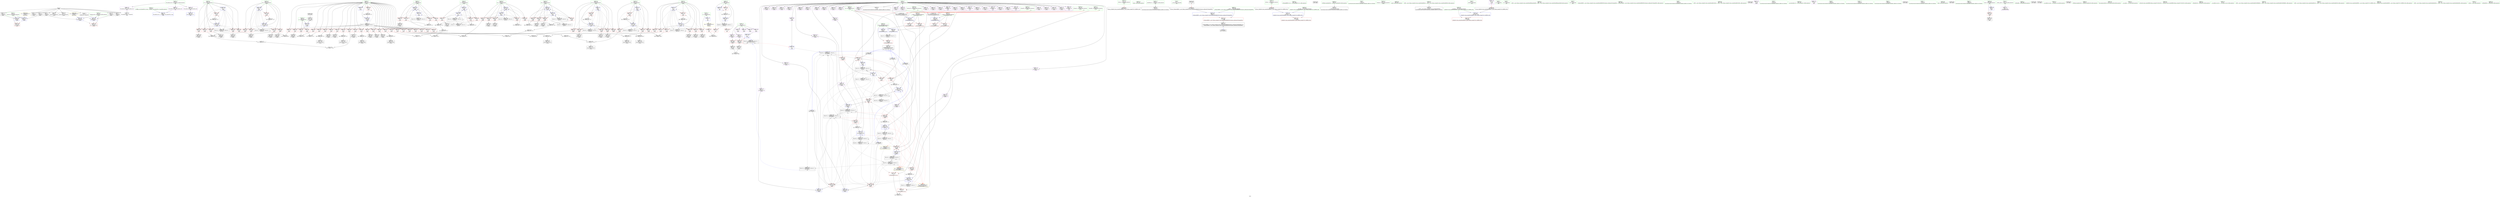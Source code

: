 digraph "SVFG" {
	label="SVFG";

	Node0x5575b82206a0 [shape=record,color=grey,label="{NodeID: 0\nNullPtr}"];
	Node0x5575b82206a0 -> Node0x5575b83d3720[style=solid];
	Node0x5575b82206a0 -> Node0x5575b83d3820[style=solid];
	Node0x5575b82206a0 -> Node0x5575b83d38f0[style=solid];
	Node0x5575b82206a0 -> Node0x5575b83d39c0[style=solid];
	Node0x5575b82206a0 -> Node0x5575b83d3a90[style=solid];
	Node0x5575b82206a0 -> Node0x5575b83d3b60[style=solid];
	Node0x5575b82206a0 -> Node0x5575b83d3c30[style=solid];
	Node0x5575b82206a0 -> Node0x5575b83d3d00[style=solid];
	Node0x5575b82206a0 -> Node0x5575b83d3dd0[style=solid];
	Node0x5575b82206a0 -> Node0x5575b83e1250[style=solid];
	Node0x5575b83ed330 [shape=record,color=grey,label="{NodeID: 443\n160 = cmp(158, 159, )\n}"];
	Node0x5575b83e0de0 [shape=record,color=red,label="{NodeID: 277\n557\<--540\n\<--i\nmain\n}"];
	Node0x5575b83e0de0 -> Node0x5575b83ea4b0[style=solid];
	Node0x5575b83d4b90 [shape=record,color=red,label="{NodeID: 194\n283\<--86\n\<--i\n_Z3solv\n}"];
	Node0x5575b83d4b90 -> Node0x5575b83ebb30[style=solid];
	Node0x5575b83d1ae0 [shape=record,color=black,label="{NodeID: 111\n381\<--380\nconv122\<--\n_Z3solv\n}"];
	Node0x5575b83d1ae0 -> Node0x5575b83ed030[style=solid];
	Node0x5575b83b7340 [shape=record,color=green,label="{NodeID: 28\n74\<--75\nref.tmp\<--ref.tmp_field_insensitive\n_Z3solv\n|{<s0>9}}"];
	Node0x5575b83b7340:s0 -> Node0x5575b842ee20[style=solid,color=red];
	Node0x5575b8405070 [shape=record,color=black,label="{NodeID: 471\nMR_30V_2 = PHI(MR_30V_4, MR_30V_1, )\npts\{109 \}\n}"];
	Node0x5575b8405070 -> Node0x5575b83e2a10[style=dashed];
	Node0x5575b83e2530 [shape=record,color=blue,label="{NodeID: 305\n102\<--170\nj75\<--\n_Z3solv\n}"];
	Node0x5575b83e2530 -> Node0x5575b83d6590[style=dashed];
	Node0x5575b83e2530 -> Node0x5575b83d6660[style=dashed];
	Node0x5575b83e2530 -> Node0x5575b83d6730[style=dashed];
	Node0x5575b83e2530 -> Node0x5575b83d6800[style=dashed];
	Node0x5575b83e2530 -> Node0x5575b83d68d0[style=dashed];
	Node0x5575b83e2530 -> Node0x5575b83de8c0[style=dashed];
	Node0x5575b83e2530 -> Node0x5575b83e2940[style=dashed];
	Node0x5575b83e2530 -> Node0x5575b8404170[style=dashed];
	Node0x5575b83d6250 [shape=record,color=red,label="{NodeID: 222\n233\<--96\n\<--r29\n_Z3solv\n}"];
	Node0x5575b83d6250 -> Node0x5575b83dc120[style=solid];
	Node0x5575b83d7d00 [shape=record,color=purple,label="{NodeID: 139\n193\<--15\narrayidx20\<--mi\n_Z3solv\n|{<s0>15}}"];
	Node0x5575b83d7d00:s0 -> Node0x5575b84311c0[style=solid,color=red];
	Node0x5575b83d26a0 [shape=record,color=green,label="{NodeID: 56\n150\<--151\nstrlen\<--strlen_field_insensitive\n}"];
	Node0x5575b842ee20 [shape=record,color=black,label="{NodeID: 582\n468 = PHI(74, )\n0th arg _ZStplIcSt11char_traitsIcESaIcEENSt7__cxx1112basic_stringIT_T0_T1_EEPKS5_OS8_ }"];
	Node0x5575b83eaab0 [shape=record,color=grey,label="{NodeID: 416\n403 = Binary(401, 402, )\n}"];
	Node0x5575b83eaab0 -> Node0x5575b83d1d50[style=solid];
	Node0x5575b83df7f0 [shape=record,color=red,label="{NodeID: 250\n418\<--112\n\<--k\n_Z3solv\n}"];
	Node0x5575b83df7f0 -> Node0x5575b83d6cc0[style=solid];
	Node0x5575b83d93c0 [shape=record,color=purple,label="{NodeID: 167\n414\<--15\narrayidx141\<--mi\n_Z3solv\n}"];
	Node0x5575b83d3fa0 [shape=record,color=black,label="{NodeID: 84\n20\<--19\n\<--_Z3strB5cxx11\nCan only get source location for instruction, argument, global var or function.}"];
	Node0x5575b83a7330 [shape=record,color=green,label="{NodeID: 1\n7\<--1\n__dso_handle\<--dummyObj\nGlob }"];
	Node0x5575b83ed4b0 [shape=record,color=grey,label="{NodeID: 444\n399 = cmp(397, 398, )\n}"];
	Node0x5575b83e0eb0 [shape=record,color=red,label="{NodeID: 278\n571\<--568\n\<--__t.addr\n_ZSt4moveIRNSt7__cxx1112basic_stringIcSt11char_traitsIcESaIcEEEEONSt16remove_referenceIT_E4typeEOS8_\n}"];
	Node0x5575b83e0eb0 -> Node0x5575b83d71a0[style=solid];
	Node0x5575b83d4c60 [shape=record,color=red,label="{NodeID: 195\n289\<--86\n\<--i\n_Z3solv\n}"];
	Node0x5575b83d4c60 -> Node0x5575b83d1120[style=solid];
	Node0x5575b83d1bb0 [shape=record,color=black,label="{NodeID: 112\n385\<--384\nidxprom124\<--add123\n_Z3solv\n}"];
	Node0x5575b83b7410 [shape=record,color=green,label="{NodeID: 29\n76\<--77\nref.tmp1\<--ref.tmp1_field_insensitive\n_Z3solv\n|{<s0>9}}"];
	Node0x5575b83b7410:s0 -> Node0x5575b8430ac0[style=solid,color=red];
	Node0x5575b8405570 [shape=record,color=black,label="{NodeID: 472\nMR_32V_2 = PHI(MR_32V_3, MR_32V_1, )\npts\{111 \}\n}"];
	Node0x5575b8405570 -> Node0x5575b83e2ae0[style=dashed];
	Node0x5575b8405570 -> Node0x5575b8405570[style=dashed];
	Node0x5575b83e2600 [shape=record,color=blue,label="{NodeID: 306\n104\<--170\nr79\<--\n_Z3solv\n}"];
	Node0x5575b83e2600 -> Node0x5575b83de950[style=dashed];
	Node0x5575b83e2600 -> Node0x5575b83dea20[style=dashed];
	Node0x5575b83e2600 -> Node0x5575b83deaf0[style=dashed];
	Node0x5575b83e2600 -> Node0x5575b83debc0[style=dashed];
	Node0x5575b83e2600 -> Node0x5575b83dec90[style=dashed];
	Node0x5575b83e2600 -> Node0x5575b83e2600[style=dashed];
	Node0x5575b83e2600 -> Node0x5575b83e2870[style=dashed];
	Node0x5575b83e2600 -> Node0x5575b8404670[style=dashed];
	Node0x5575b83d6320 [shape=record,color=red,label="{NodeID: 223\n245\<--96\n\<--r29\n_Z3solv\n}"];
	Node0x5575b83d6320 -> Node0x5575b83d4850[style=solid];
	Node0x5575b83d7dd0 [shape=record,color=purple,label="{NodeID: 140\n241\<--15\narrayidx36\<--mi\n_Z3solv\n}"];
	Node0x5575b83d27a0 [shape=record,color=green,label="{NodeID: 57\n195\<--196\n_ZSt3minIiERKT_S2_S2_\<--_ZSt3minIiERKT_S2_S2__field_insensitive\n}"];
	Node0x5575b842ed50 [shape=record,color=black,label="{NodeID: 583\n140 = PHI()\n}"];
	Node0x5575b83eac30 [shape=record,color=grey,label="{NodeID: 417\n317 = Binary(316, 170, )\n}"];
	Node0x5575b83eac30 -> Node0x5575b83ecd30[style=solid];
	Node0x5575b83df8c0 [shape=record,color=red,label="{NodeID: 251\n427\<--112\n\<--k\n_Z3solv\n}"];
	Node0x5575b83df8c0 -> Node0x5575b83ec5b0[style=solid];
	Node0x5575b83d9490 [shape=record,color=purple,label="{NodeID: 168\n417\<--15\narrayidx143\<--mi\n_Z3solv\n}"];
	Node0x5575b83d40a0 [shape=record,color=black,label="{NodeID: 85\n42\<--43\n\<--_ZNSt8ios_base4InitD1Ev\nCan only get source location for instruction, argument, global var or function.}"];
	Node0x5575b83a75f0 [shape=record,color=green,label="{NodeID: 2\n9\<--1\n\<--dummyObj\nCan only get source location for instruction, argument, global var or function.}"];
	Node0x5575b83ed630 [shape=record,color=grey,label="{NodeID: 445\n174 = cmp(172, 173, )\n}"];
	Node0x5575b83e0f80 [shape=record,color=blue,label="{NodeID: 279\n8\<--9\nT\<--\nGlob }"];
	Node0x5575b83e0f80 -> Node0x5575b84118f0[style=dashed];
	Node0x5575b83d4d30 [shape=record,color=red,label="{NodeID: 196\n299\<--86\n\<--i\n_Z3solv\n}"];
	Node0x5575b83d4d30 -> Node0x5575b83ec130[style=solid];
	Node0x5575b83d1c80 [shape=record,color=black,label="{NodeID: 113\n388\<--387\nconv126\<--\n_Z3solv\n}"];
	Node0x5575b83d1c80 -> Node0x5575b83ed030[style=solid];
	Node0x5575b83b74e0 [shape=record,color=green,label="{NodeID: 30\n78\<--79\nref.tmp2\<--ref.tmp2_field_insensitive\n_Z3solv\n}"];
	Node0x5575b8405a70 [shape=record,color=black,label="{NodeID: 473\nMR_34V_2 = PHI(MR_34V_3, MR_34V_1, )\npts\{113 \}\n}"];
	Node0x5575b8405a70 -> Node0x5575b83e2c80[style=dashed];
	Node0x5575b8405a70 -> Node0x5575b8405a70[style=dashed];
	Node0x5575b83e26d0 [shape=record,color=blue,label="{NodeID: 307\n106\<--341\nref.tmp92\<--add99\n_Z3solv\n|{|<s3>21}}"];
	Node0x5575b83e26d0 -> Node0x5575b83e0010[style=dashed];
	Node0x5575b83e26d0 -> Node0x5575b83e26d0[style=dashed];
	Node0x5575b83e26d0 -> Node0x5575b840af70[style=dashed];
	Node0x5575b83e26d0:s3 -> Node0x5575b8411fd0[style=dashed,color=red];
	Node0x5575b83d63f0 [shape=record,color=red,label="{NodeID: 224\n259\<--96\n\<--r29\n_Z3solv\n}"];
	Node0x5575b83d63f0 -> Node0x5575b83d0f80[style=solid];
	Node0x5575b83d7ea0 [shape=record,color=purple,label="{NodeID: 141\n244\<--15\narrayidx38\<--mi\n_Z3solv\n}"];
	Node0x5575b83d28a0 [shape=record,color=green,label="{NodeID: 58\n280\<--281\nprintf\<--printf_field_insensitive\n}"];
	Node0x5575b842fce0 [shape=record,color=black,label="{NodeID: 584\n149 = PHI()\n}"];
	Node0x5575b842fce0 -> Node0x5575b83d42a0[style=solid];
	Node0x5575b83eadb0 [shape=record,color=grey,label="{NodeID: 418\n316 = Binary(314, 315, )\n}"];
	Node0x5575b83eadb0 -> Node0x5575b83eac30[style=solid];
	Node0x5575b83df990 [shape=record,color=red,label="{NodeID: 252\n434\<--112\n\<--k\n_Z3solv\n}"];
	Node0x5575b83df990 -> Node0x5575b83d6f30[style=solid];
	Node0x5575b83d9560 [shape=record,color=purple,label="{NodeID: 169\n420\<--15\narrayidx145\<--mi\n_Z3solv\n}"];
	Node0x5575b83d9560 -> Node0x5575b83e0280[style=solid];
	Node0x5575b83d41a0 [shape=record,color=black,label="{NodeID: 86\n63\<--64\n\<--_ZNSt7__cxx1112basic_stringIcSt11char_traitsIcESaIcEED1Ev\nCan only get source location for instruction, argument, global var or function.}"];
	Node0x5575b83a7680 [shape=record,color=green,label="{NodeID: 3\n22\<--1\n_ZSt3cin\<--dummyObj\nGlob }"];
	Node0x5575b83ed7b0 [shape=record,color=grey,label="{NodeID: 446\n550 = cmp(548, 549, )\n}"];
	Node0x5575b83e1050 [shape=record,color=blue,label="{NodeID: 280\n585\<--30\nllvm.global_ctors_0\<--\nGlob }"];
	Node0x5575b83d4e00 [shape=record,color=red,label="{NodeID: 197\n309\<--86\n\<--i\n_Z3solv\n}"];
	Node0x5575b83d4e00 -> Node0x5575b83ed1b0[style=solid];
	Node0x5575b83d1d50 [shape=record,color=black,label="{NodeID: 114\n404\<--403\nidxprom133\<--add132\n_Z3solv\n}"];
	Node0x5575b83d01a0 [shape=record,color=green,label="{NodeID: 31\n80\<--81\nexn.slot\<--exn.slot_field_insensitive\n_Z3solv\n}"];
	Node0x5575b83d01a0 -> Node0x5575b83d9ee0[style=solid];
	Node0x5575b83d01a0 -> Node0x5575b83e1aa0[style=solid];
	Node0x5575b83d01a0 -> Node0x5575b83e1c40[style=solid];
	Node0x5575b8405f70 [shape=record,color=black,label="{NodeID: 474\nMR_36V_2 = PHI(MR_36V_3, MR_36V_1, )\npts\{115 \}\n}"];
	Node0x5575b8405f70 -> Node0x5575b83dfc00[style=dashed];
	Node0x5575b8405f70 -> Node0x5575b83dfcd0[style=dashed];
	Node0x5575b8405f70 -> Node0x5575b83dfe70[style=dashed];
	Node0x5575b8405f70 -> Node0x5575b83e0010[style=dashed];
	Node0x5575b8405f70 -> Node0x5575b8405f70[style=dashed];
	Node0x5575b8405f70 -> Node0x5575b840c8a0[style=dashed];
	Node0x5575b83e27a0 [shape=record,color=blue,label="{NodeID: 308\n354\<--344\narrayidx107\<--\n_Z3solv\n}"];
	Node0x5575b83e27a0 -> Node0x5575b8408770[style=dashed];
	Node0x5575b83d64c0 [shape=record,color=red,label="{NodeID: 225\n264\<--96\n\<--r29\n_Z3solv\n}"];
	Node0x5575b83d64c0 -> Node0x5575b83eb830[style=solid];
	Node0x5575b83d7f70 [shape=record,color=purple,label="{NodeID: 142\n247\<--15\narrayidx40\<--mi\n_Z3solv\n|{<s0>18}}"];
	Node0x5575b83d7f70:s0 -> Node0x5575b8430d40[style=solid,color=red];
	Node0x5575b83d29a0 [shape=record,color=green,label="{NodeID: 59\n471\<--472\n__lhs.addr\<--__lhs.addr_field_insensitive\n_ZStplIcSt11char_traitsIcESaIcEENSt7__cxx1112basic_stringIT_T0_T1_EEPKS5_OS8_\n}"];
	Node0x5575b83d29a0 -> Node0x5575b83e0420[style=solid];
	Node0x5575b83d29a0 -> Node0x5575b83e3160[style=solid];
	Node0x5575b842fdb0 [shape=record,color=black,label="{NodeID: 585\n343 = PHI(507, )\n}"];
	Node0x5575b842fdb0 -> Node0x5575b83e0010[style=solid];
	Node0x5575b83eaf30 [shape=record,color=grey,label="{NodeID: 419\n201 = Binary(200, 170, )\n}"];
	Node0x5575b83eaf30 -> Node0x5575b83e19d0[style=solid];
	Node0x5575b83dfa60 [shape=record,color=red,label="{NodeID: 253\n439\<--112\n\<--k\n_Z3solv\n}"];
	Node0x5575b83dfa60 -> Node0x5575b83dc2a0[style=solid];
	Node0x5575b83d9630 [shape=record,color=purple,label="{NodeID: 170\n430\<--15\narrayidx150\<--mi\n_Z3solv\n}"];
	Node0x5575b83d42a0 [shape=record,color=black,label="{NodeID: 87\n152\<--149\nconv\<--call6\n_Z3solv\n}"];
	Node0x5575b83d42a0 -> Node0x5575b83e1420[style=solid];
	Node0x5575b83a7710 [shape=record,color=green,label="{NodeID: 4\n23\<--1\n.str\<--dummyObj\nGlob }"];
	Node0x5575b83ed930 [shape=record,color=grey,label="{NodeID: 447\n275 = cmp(273, 274, )\n}"];
	Node0x5575b83e1150 [shape=record,color=blue,label="{NodeID: 281\n586\<--31\nllvm.global_ctors_1\<--_GLOBAL__sub_I_fjzzq2002_0_0.cpp\nGlob }"];
	Node0x5575b83d4ed0 [shape=record,color=red,label="{NodeID: 198\n318\<--86\n\<--i\n_Z3solv\n}"];
	Node0x5575b83d4ed0 -> Node0x5575b83ecd30[style=solid];
	Node0x5575b83d1e20 [shape=record,color=black,label="{NodeID: 115\n407\<--406\nidxprom135\<--\n_Z3solv\n}"];
	Node0x5575b83d0230 [shape=record,color=green,label="{NodeID: 32\n82\<--83\nehselector.slot\<--ehselector.slot_field_insensitive\n_Z3solv\n}"];
	Node0x5575b83d0230 -> Node0x5575b83d9fb0[style=solid];
	Node0x5575b83d0230 -> Node0x5575b83e1b70[style=solid];
	Node0x5575b83d0230 -> Node0x5575b83e1d10[style=solid];
	Node0x5575b8406470 [shape=record,color=black,label="{NodeID: 475\nMR_40V_3 = PHI(MR_40V_11, MR_40V_2, )\npts\{180000 \}\n|{|<s4>15}}"];
	Node0x5575b8406470 -> Node0x5575b83dfb30[style=dashed];
	Node0x5575b8406470 -> Node0x5575b83dfc00[style=dashed];
	Node0x5575b8406470 -> Node0x5575b8401470[style=dashed];
	Node0x5575b8406470 -> Node0x5575b8407870[style=dashed];
	Node0x5575b8406470:s4 -> Node0x5575b8412460[style=dashed,color=red];
	Node0x5575b83e2870 [shape=record,color=blue,label="{NodeID: 309\n104\<--358\nr79\<--inc109\n_Z3solv\n}"];
	Node0x5575b83e2870 -> Node0x5575b83de950[style=dashed];
	Node0x5575b83e2870 -> Node0x5575b83dea20[style=dashed];
	Node0x5575b83e2870 -> Node0x5575b83deaf0[style=dashed];
	Node0x5575b83e2870 -> Node0x5575b83debc0[style=dashed];
	Node0x5575b83e2870 -> Node0x5575b83dec90[style=dashed];
	Node0x5575b83e2870 -> Node0x5575b83e2600[style=dashed];
	Node0x5575b83e2870 -> Node0x5575b83e2870[style=dashed];
	Node0x5575b83e2870 -> Node0x5575b8404670[style=dashed];
	Node0x5575b83d6590 [shape=record,color=red,label="{NodeID: 226\n308\<--102\n\<--j75\n_Z3solv\n}"];
	Node0x5575b83d6590 -> Node0x5575b83ed1b0[style=solid];
	Node0x5575b83d8040 [shape=record,color=purple,label="{NodeID: 143\n255\<--15\narrayidx45\<--mi\n_Z3solv\n}"];
	Node0x5575b83d2a70 [shape=record,color=green,label="{NodeID: 60\n473\<--474\n__rhs.addr\<--__rhs.addr_field_insensitive\n_ZStplIcSt11char_traitsIcESaIcEENSt7__cxx1112basic_stringIT_T0_T1_EEPKS5_OS8_\n}"];
	Node0x5575b83d2a70 -> Node0x5575b83e04f0[style=solid];
	Node0x5575b83d2a70 -> Node0x5575b83e3230[style=solid];
	Node0x5575b842ff40 [shape=record,color=black,label="{NodeID: 586\n194 = PHI(507, )\n}"];
	Node0x5575b842ff40 -> Node0x5575b83dfc00[style=solid];
	Node0x5575b840f8b0 [shape=record,color=black,label="{NodeID: 503\nMR_47V_3 = PHI(MR_47V_4, MR_47V_2, )\npts\{511 \}\n}"];
	Node0x5575b840f8b0 -> Node0x5575b83e05c0[style=dashed];
	Node0x5575b83eb0b0 [shape=record,color=grey,label="{NodeID: 420\n180 = Binary(178, 179, )\n}"];
	Node0x5575b83eb0b0 -> Node0x5575b83ebfb0[style=solid];
	Node0x5575b83dfb30 [shape=record,color=red,label="{NodeID: 254\n167\<--166\n\<--arrayidx8\n_Z3solv\n}"];
	Node0x5575b83dfb30 -> Node0x5575b83e1690[style=solid];
	Node0x5575b83d9700 [shape=record,color=purple,label="{NodeID: 171\n433\<--15\narrayidx152\<--mi\n_Z3solv\n}"];
	Node0x5575b83d4370 [shape=record,color=black,label="{NodeID: 88\n163\<--162\nidxprom\<--\n_Z3solv\n}"];
	Node0x5575b83b5df0 [shape=record,color=green,label="{NodeID: 5\n25\<--1\n.str.2\<--dummyObj\nGlob }"];
	Node0x5575b8411fd0 [shape=record,color=yellow,style=double,label="{NodeID: 531\n54V_1 = ENCHI(MR_54V_0)\npts\{99 101 107 115 \}\nFun[_ZSt3minIiERKT_S2_S2_]}"];
	Node0x5575b8411fd0 -> Node0x5575b83e09d0[style=dashed];
	Node0x5575b83e1250 [shape=record,color=blue, style = dotted,label="{NodeID: 282\n587\<--3\nllvm.global_ctors_2\<--dummyVal\nGlob }"];
	Node0x5575b83d4fa0 [shape=record,color=red,label="{NodeID: 199\n321\<--86\n\<--i\n_Z3solv\n}"];
	Node0x5575b83d4fa0 -> Node0x5575b83dc720[style=solid];
	Node0x5575b83d6a50 [shape=record,color=black,label="{NodeID: 116\n410\<--409\nidxprom137\<--\n_Z3solv\n}"];
	Node0x5575b83d02c0 [shape=record,color=green,label="{NodeID: 33\n84\<--85\nn\<--n_field_insensitive\n_Z3solv\n}"];
	Node0x5575b83d02c0 -> Node0x5575b83da080[style=solid];
	Node0x5575b83d02c0 -> Node0x5575b83da150[style=solid];
	Node0x5575b83d02c0 -> Node0x5575b83e1420[style=solid];
	Node0x5575b83e2940 [shape=record,color=blue,label="{NodeID: 310\n102\<--363\nj75\<--inc112\n_Z3solv\n}"];
	Node0x5575b83e2940 -> Node0x5575b83d6590[style=dashed];
	Node0x5575b83e2940 -> Node0x5575b83d6660[style=dashed];
	Node0x5575b83e2940 -> Node0x5575b83d6730[style=dashed];
	Node0x5575b83e2940 -> Node0x5575b83d6800[style=dashed];
	Node0x5575b83e2940 -> Node0x5575b83d68d0[style=dashed];
	Node0x5575b83e2940 -> Node0x5575b83de8c0[style=dashed];
	Node0x5575b83e2940 -> Node0x5575b83e2940[style=dashed];
	Node0x5575b83e2940 -> Node0x5575b8404170[style=dashed];
	Node0x5575b83d6660 [shape=record,color=red,label="{NodeID: 227\n314\<--102\n\<--j75\n_Z3solv\n}"];
	Node0x5575b83d6660 -> Node0x5575b83eadb0[style=solid];
	Node0x5575b83d8110 [shape=record,color=purple,label="{NodeID: 144\n258\<--15\narrayidx47\<--mi\n_Z3solv\n}"];
	Node0x5575b83d2b40 [shape=record,color=green,label="{NodeID: 61\n481\<--482\n_ZNSt7__cxx1112basic_stringIcSt11char_traitsIcESaIcEE6insertEmPKc\<--_ZNSt7__cxx1112basic_stringIcSt11char_traitsIcESaIcEE6insertEmPKc_field_insensitive\n}"];
	Node0x5575b8430080 [shape=record,color=black,label="{NodeID: 587\n424 = PHI(507, )\n}"];
	Node0x5575b8430080 -> Node0x5575b83e0350[style=solid];
	Node0x5575b8187f90 [shape=record,color=yellow,style=double,label="{NodeID: 504\n2V_1 = ENCHI(MR_2V_0)\npts\{81 \}\nFun[_Z3solv]}"];
	Node0x5575b8187f90 -> Node0x5575b83e1aa0[style=dashed];
	Node0x5575b8187f90 -> Node0x5575b83e1c40[style=dashed];
	Node0x5575b83eb230 [shape=record,color=grey,label="{NodeID: 421\n221 = Binary(220, 170, )\n}"];
	Node0x5575b83eb230 -> Node0x5575b83e1de0[style=solid];
	Node0x5575b83dfc00 [shape=record,color=red,label="{NodeID: 255\n197\<--194\n\<--call21\n_Z3solv\n}"];
	Node0x5575b83dfc00 -> Node0x5575b83e1900[style=solid];
	Node0x5575b83d97d0 [shape=record,color=purple,label="{NodeID: 172\n436\<--15\narrayidx154\<--mi\n_Z3solv\n}"];
	Node0x5575b83d97d0 -> Node0x5575b83e2e20[style=solid];
	Node0x5575b83d4440 [shape=record,color=black,label="{NodeID: 89\n186\<--185\nidxprom15\<--\n_Z3solv\n}"];
	Node0x5575b83b5e80 [shape=record,color=green,label="{NodeID: 6\n27\<--1\n.str.3\<--dummyObj\nGlob }"];
	Node0x5575b83e1350 [shape=record,color=blue,label="{NodeID: 283\n126\<--128\n\<--\n_Z3solv\n|{|<s2>28}}"];
	Node0x5575b83e1350 -> Node0x5575b83e00e0[style=dashed];
	Node0x5575b83e1350 -> Node0x5575b83e01b0[style=dashed];
	Node0x5575b83e1350:s2 -> Node0x5575b840b970[style=dashed,color=blue];
	Node0x5575b83d5070 [shape=record,color=red,label="{NodeID: 200\n331\<--86\n\<--i\n_Z3solv\n}"];
	Node0x5575b83d5070 -> Node0x5575b83d1530[style=solid];
	Node0x5575b83d6b20 [shape=record,color=black,label="{NodeID: 117\n413\<--412\nidxprom140\<--\n_Z3solv\n}"];
	Node0x5575b83d0350 [shape=record,color=green,label="{NodeID: 34\n86\<--87\ni\<--i_field_insensitive\n_Z3solv\n}"];
	Node0x5575b83d0350 -> Node0x5575b83da220[style=solid];
	Node0x5575b83d0350 -> Node0x5575b83da2f0[style=solid];
	Node0x5575b83d0350 -> Node0x5575b83da3c0[style=solid];
	Node0x5575b83d0350 -> Node0x5575b83da490[style=solid];
	Node0x5575b83d0350 -> Node0x5575b83da560[style=solid];
	Node0x5575b83d0350 -> Node0x5575b83da630[style=solid];
	Node0x5575b83d0350 -> Node0x5575b83da700[style=solid];
	Node0x5575b83d0350 -> Node0x5575b83da7d0[style=solid];
	Node0x5575b83d0350 -> Node0x5575b83d49f0[style=solid];
	Node0x5575b83d0350 -> Node0x5575b83d4ac0[style=solid];
	Node0x5575b83d0350 -> Node0x5575b83d4b90[style=solid];
	Node0x5575b83d0350 -> Node0x5575b83d4c60[style=solid];
	Node0x5575b83d0350 -> Node0x5575b83d4d30[style=solid];
	Node0x5575b83d0350 -> Node0x5575b83d4e00[style=solid];
	Node0x5575b83d0350 -> Node0x5575b83d4ed0[style=solid];
	Node0x5575b83d0350 -> Node0x5575b83d4fa0[style=solid];
	Node0x5575b83d0350 -> Node0x5575b83d5070[style=solid];
	Node0x5575b83d0350 -> Node0x5575b83d5140[style=solid];
	Node0x5575b83d0350 -> Node0x5575b83d5210[style=solid];
	Node0x5575b83d0350 -> Node0x5575b83d52e0[style=solid];
	Node0x5575b83d0350 -> Node0x5575b83d53b0[style=solid];
	Node0x5575b83d0350 -> Node0x5575b83d5480[style=solid];
	Node0x5575b83d0350 -> Node0x5575b83d5550[style=solid];
	Node0x5575b83d0350 -> Node0x5575b83d5620[style=solid];
	Node0x5575b83d0350 -> Node0x5575b83e15c0[style=solid];
	Node0x5575b83d0350 -> Node0x5575b83e3090[style=solid];
	Node0x5575b83e2a10 [shape=record,color=blue,label="{NodeID: 311\n108\<--9\nj114\<--\n_Z3solv\n}"];
	Node0x5575b83e2a10 -> Node0x5575b83ded60[style=dashed];
	Node0x5575b83e2a10 -> Node0x5575b83dee30[style=dashed];
	Node0x5575b83e2a10 -> Node0x5575b83def00[style=dashed];
	Node0x5575b83e2a10 -> Node0x5575b83defd0[style=dashed];
	Node0x5575b83e2a10 -> Node0x5575b83df0a0[style=dashed];
	Node0x5575b83e2a10 -> Node0x5575b83df170[style=dashed];
	Node0x5575b83e2a10 -> Node0x5575b83e2fc0[style=dashed];
	Node0x5575b83e2a10 -> Node0x5575b8405070[style=dashed];
	Node0x5575b83d6730 [shape=record,color=red,label="{NodeID: 228\n325\<--102\n\<--j75\n_Z3solv\n}"];
	Node0x5575b83d6730 -> Node0x5575b83d1390[style=solid];
	Node0x5575b83d81e0 [shape=record,color=purple,label="{NodeID: 145\n261\<--15\narrayidx49\<--mi\n_Z3solv\n}"];
	Node0x5575b83d81e0 -> Node0x5575b83e2120[style=solid];
	Node0x5575b83d2c40 [shape=record,color=green,label="{NodeID: 62\n484\<--485\n_ZSt4moveIRNSt7__cxx1112basic_stringIcSt11char_traitsIcESaIcEEEEONSt16remove_referenceIT_E4typeEOS8_\<--_ZSt4moveIRNSt7__cxx1112basic_stringIcSt11char_traitsIcESaIcEEEEONSt16remove_referenceIT_E4typeEOS8__field_insensitive\n}"];
	Node0x5575b84301c0 [shape=record,color=black,label="{NodeID: 588\n251 = PHI(507, )\n}"];
	Node0x5575b84301c0 -> Node0x5575b83dfcd0[style=solid];
	Node0x5575b8410820 [shape=record,color=yellow,style=double,label="{NodeID: 505\n4V_1 = ENCHI(MR_4V_0)\npts\{83 \}\nFun[_Z3solv]}"];
	Node0x5575b8410820 -> Node0x5575b83e1b70[style=dashed];
	Node0x5575b8410820 -> Node0x5575b83e1d10[style=dashed];
	Node0x5575b83eb3b0 [shape=record,color=grey,label="{NodeID: 422\n358 = Binary(357, 170, )\n}"];
	Node0x5575b83eb3b0 -> Node0x5575b83e2870[style=solid];
	Node0x5575b83dfcd0 [shape=record,color=red,label="{NodeID: 256\n252\<--251\n\<--call43\n_Z3solv\n}"];
	Node0x5575b83dfcd0 -> Node0x5575b83e2120[style=solid];
	Node0x5575b83d98a0 [shape=record,color=purple,label="{NodeID: 173\n136\<--23\n\<--.str\n_Z3solv\n|{<s0>9}}"];
	Node0x5575b83d98a0:s0 -> Node0x5575b8430920[style=solid,color=red];
	Node0x5575b83d4510 [shape=record,color=black,label="{NodeID: 90\n189\<--188\nidxprom17\<--\n_Z3solv\n}"];
	Node0x5575b83b5f40 [shape=record,color=green,label="{NodeID: 7\n30\<--1\n\<--dummyObj\nCan only get source location for instruction, argument, global var or function.}"];
	Node0x5575b84121c0 [shape=record,color=yellow,style=double,label="{NodeID: 533\n10V_1 = ENCHI(MR_10V_0)\npts\{89 \}\nFun[_ZSt3minIiERKT_S2_S2_]}"];
	Node0x5575b84121c0 -> Node0x5575b83e0aa0[style=dashed];
	Node0x5575b83b1ad0 [shape=record,color=black,label="{NodeID: 450\nMR_40V_5 = PHI(MR_40V_6, MR_40V_4, )\npts\{180000 \}\n|{|<s3>18}}"];
	Node0x5575b83b1ad0 -> Node0x5575b83dfcd0[style=dashed];
	Node0x5575b83b1ad0 -> Node0x5575b83e2120[style=dashed];
	Node0x5575b83b1ad0 -> Node0x5575b8407870[style=dashed];
	Node0x5575b83b1ad0:s3 -> Node0x5575b8412460[style=dashed,color=red];
	Node0x5575b83e1420 [shape=record,color=blue,label="{NodeID: 284\n84\<--152\nn\<--conv\n_Z3solv\n}"];
	Node0x5575b83e1420 -> Node0x5575b83da080[style=dashed];
	Node0x5575b83e1420 -> Node0x5575b83da150[style=dashed];
	Node0x5575b83d5140 [shape=record,color=red,label="{NodeID: 201\n345\<--86\n\<--i\n_Z3solv\n}"];
	Node0x5575b83d5140 -> Node0x5575b83dc5a0[style=solid];
	Node0x5575b83d6bf0 [shape=record,color=black,label="{NodeID: 118\n416\<--415\nidxprom142\<--\n_Z3solv\n}"];
	Node0x5575b83d0420 [shape=record,color=green,label="{NodeID: 35\n88\<--89\nmii\<--mii_field_insensitive\n_Z3solv\n|{|<s4>15}}"];
	Node0x5575b83d0420 -> Node0x5575b83d56f0[style=solid];
	Node0x5575b83d0420 -> Node0x5575b83d57c0[style=solid];
	Node0x5575b83d0420 -> Node0x5575b83e1690[style=solid];
	Node0x5575b83d0420 -> Node0x5575b83e1900[style=solid];
	Node0x5575b83d0420:s4 -> Node0x5575b8430d40[style=solid,color=red];
	Node0x5575b8407370 [shape=record,color=black,label="{NodeID: 478\nMR_20V_3 = PHI(MR_20V_4, MR_20V_2, )\npts\{99 \}\n}"];
	Node0x5575b8407370 -> Node0x5575b83dfc00[style=dashed];
	Node0x5575b8407370 -> Node0x5575b83dfe70[style=dashed];
	Node0x5575b8407370 -> Node0x5575b83e0010[style=dashed];
	Node0x5575b8407370 -> Node0x5575b83e0350[style=dashed];
	Node0x5575b8407370 -> Node0x5575b83e2050[style=dashed];
	Node0x5575b8407370 -> Node0x5575b8400f70[style=dashed];
	Node0x5575b8407370 -> Node0x5575b8407370[style=dashed];
	Node0x5575b83e2ae0 [shape=record,color=blue,label="{NodeID: 312\n110\<--9\nml\<--\n_Z3solv\n}"];
	Node0x5575b83e2ae0 -> Node0x5575b83df240[style=dashed];
	Node0x5575b83e2ae0 -> Node0x5575b83df310[style=dashed];
	Node0x5575b83e2ae0 -> Node0x5575b83df3e0[style=dashed];
	Node0x5575b83e2ae0 -> Node0x5575b83df4b0[style=dashed];
	Node0x5575b83e2ae0 -> Node0x5575b83e2ae0[style=dashed];
	Node0x5575b83e2ae0 -> Node0x5575b83e2bb0[style=dashed];
	Node0x5575b83e2ae0 -> Node0x5575b8405570[style=dashed];
	Node0x5575b83d6800 [shape=record,color=red,label="{NodeID: 229\n334\<--102\n\<--j75\n_Z3solv\n}"];
	Node0x5575b83d6800 -> Node0x5575b83d1600[style=solid];
	Node0x5575b83d82b0 [shape=record,color=purple,label="{NodeID: 146\n286\<--15\narrayidx60\<--mi\n_Z3solv\n}"];
	Node0x5575b83d2d40 [shape=record,color=green,label="{NodeID: 63\n487\<--488\n_ZNSt7__cxx1112basic_stringIcSt11char_traitsIcESaIcEEC1EOS4_\<--_ZNSt7__cxx1112basic_stringIcSt11char_traitsIcESaIcEEC1EOS4__field_insensitive\n}"];
	Node0x5575b8430300 [shape=record,color=black,label="{NodeID: 589\n279 = PHI()\n}"];
	Node0x5575b83eb530 [shape=record,color=grey,label="{NodeID: 423\n384 = Binary(382, 383, )\n}"];
	Node0x5575b83eb530 -> Node0x5575b83d1bb0[style=solid];
	Node0x5575b83dfda0 [shape=record,color=red,label="{NodeID: 257\n294\<--293\n\<--arrayidx67\n_Z3solv\n}"];
	Node0x5575b83dfda0 -> Node0x5575b83ec2b0[style=solid];
	Node0x5575b83d9970 [shape=record,color=purple,label="{NodeID: 174\n278\<--25\n\<--.str.2\n_Z3solv\n}"];
	Node0x5575b83d45e0 [shape=record,color=black,label="{NodeID: 91\n192\<--191\nidxprom19\<--\n_Z3solv\n}"];
	Node0x5575b83b6000 [shape=record,color=green,label="{NodeID: 8\n117\<--1\n\<--dummyObj\nCan only get source location for instruction, argument, global var or function.}"];
	Node0x5575b83b1bc0 [shape=record,color=black,label="{NodeID: 451\nMR_10V_5 = PHI(MR_10V_6, MR_10V_4, )\npts\{89 \}\n|{|<s11>15}}"];
	Node0x5575b83b1bc0 -> Node0x5575b83d56f0[style=dashed];
	Node0x5575b83b1bc0 -> Node0x5575b83d57c0[style=dashed];
	Node0x5575b83b1bc0 -> Node0x5575b83dfc00[style=dashed];
	Node0x5575b83b1bc0 -> Node0x5575b83dfcd0[style=dashed];
	Node0x5575b83b1bc0 -> Node0x5575b83dfe70[style=dashed];
	Node0x5575b83b1bc0 -> Node0x5575b83e0010[style=dashed];
	Node0x5575b83b1bc0 -> Node0x5575b83e0350[style=dashed];
	Node0x5575b83b1bc0 -> Node0x5575b83e1690[style=dashed];
	Node0x5575b83b1bc0 -> Node0x5575b83e1900[style=dashed];
	Node0x5575b83b1bc0 -> Node0x5575b83b1bc0[style=dashed];
	Node0x5575b83b1bc0 -> Node0x5575b83b1da0[style=dashed];
	Node0x5575b83b1bc0:s11 -> Node0x5575b84121c0[style=dashed,color=red];
	Node0x5575b83e14f0 [shape=record,color=blue,label="{NodeID: 285\n154\<--9\n\<--\n_Z3solv\n}"];
	Node0x5575b83e14f0 -> Node0x5575b8406470[style=dashed];
	Node0x5575b83d5210 [shape=record,color=red,label="{NodeID: 202\n369\<--86\n\<--i\n_Z3solv\n}"];
	Node0x5575b83d5210 -> Node0x5575b83eceb0[style=solid];
	Node0x5575b83d6cc0 [shape=record,color=black,label="{NodeID: 119\n419\<--418\nidxprom144\<--\n_Z3solv\n}"];
	Node0x5575b83d04f0 [shape=record,color=green,label="{NodeID: 36\n90\<--91\nj\<--j_field_insensitive\n_Z3solv\n}"];
	Node0x5575b83d04f0 -> Node0x5575b83d5890[style=solid];
	Node0x5575b83d04f0 -> Node0x5575b83d5960[style=solid];
	Node0x5575b83d04f0 -> Node0x5575b83d5a30[style=solid];
	Node0x5575b83d04f0 -> Node0x5575b83d5b00[style=solid];
	Node0x5575b83d04f0 -> Node0x5575b83e1760[style=solid];
	Node0x5575b83d04f0 -> Node0x5575b83e1de0[style=solid];
	Node0x5575b8407870 [shape=record,color=black,label="{NodeID: 479\nMR_40V_4 = PHI(MR_40V_5, MR_40V_3, )\npts\{180000 \}\n|{|<s5>20}}"];
	Node0x5575b8407870 -> Node0x5575b83dfda0[style=dashed];
	Node0x5575b8407870 -> Node0x5575b83dfe70[style=dashed];
	Node0x5575b8407870 -> Node0x5575b83e2460[style=dashed];
	Node0x5575b8407870 -> Node0x5575b83b1ad0[style=dashed];
	Node0x5575b8407870 -> Node0x5575b8401470[style=dashed];
	Node0x5575b8407870:s5 -> Node0x5575b8412460[style=dashed,color=red];
	Node0x5575b83e2bb0 [shape=record,color=blue,label="{NodeID: 313\n110\<--392\nml\<--inc128\n_Z3solv\n}"];
	Node0x5575b83e2bb0 -> Node0x5575b83df240[style=dashed];
	Node0x5575b83e2bb0 -> Node0x5575b83df310[style=dashed];
	Node0x5575b83e2bb0 -> Node0x5575b83df3e0[style=dashed];
	Node0x5575b83e2bb0 -> Node0x5575b83df4b0[style=dashed];
	Node0x5575b83e2bb0 -> Node0x5575b83e2ae0[style=dashed];
	Node0x5575b83e2bb0 -> Node0x5575b83e2bb0[style=dashed];
	Node0x5575b83e2bb0 -> Node0x5575b8405570[style=dashed];
	Node0x5575b83d68d0 [shape=record,color=red,label="{NodeID: 230\n349\<--102\n\<--j75\n_Z3solv\n}"];
	Node0x5575b83d68d0 -> Node0x5575b83d1870[style=solid];
	Node0x5575b83d8380 [shape=record,color=purple,label="{NodeID: 147\n287\<--15\narrayidx61\<--mi\n_Z3solv\n}"];
	Node0x5575b83d2e40 [shape=record,color=green,label="{NodeID: 64\n496\<--497\n__gxx_personality_v0\<--__gxx_personality_v0_field_insensitive\n}"];
	Node0x5575b84303d0 [shape=record,color=black,label="{NodeID: 590\n297 = PHI(507, )\n}"];
	Node0x5575b84303d0 -> Node0x5575b83dfe70[style=solid];
	Node0x5575b83eb6b0 [shape=record,color=grey,label="{NodeID: 424\n270 = Binary(269, 170, )\n}"];
	Node0x5575b83eb6b0 -> Node0x5575b83e22c0[style=solid];
	Node0x5575b83dfe70 [shape=record,color=red,label="{NodeID: 258\n298\<--297\n\<--call69\n_Z3solv\n}"];
	Node0x5575b83dfe70 -> Node0x5575b83e2460[style=solid];
	Node0x5575b83d9a40 [shape=record,color=purple,label="{NodeID: 175\n553\<--27\n\<--.str.3\nmain\n}"];
	Node0x5575b83d46b0 [shape=record,color=black,label="{NodeID: 92\n240\<--239\nidxprom35\<--\n_Z3solv\n}"];
	Node0x5575b83b60c0 [shape=record,color=green,label="{NodeID: 9\n118\<--1\n\<--dummyObj\nCan only get source location for instruction, argument, global var or function.}"];
	Node0x5575b83e15c0 [shape=record,color=blue,label="{NodeID: 286\n86\<--9\ni\<--\n_Z3solv\n}"];
	Node0x5575b83e15c0 -> Node0x5575b8401970[style=dashed];
	Node0x5575b83d52e0 [shape=record,color=red,label="{NodeID: 203\n374\<--86\n\<--i\n_Z3solv\n}"];
	Node0x5575b83d52e0 -> Node0x5575b83ebcb0[style=solid];
	Node0x5575b83d6d90 [shape=record,color=black,label="{NodeID: 120\n429\<--428\nidxprom149\<--add148\n_Z3solv\n}"];
	Node0x5575b83d05c0 [shape=record,color=green,label="{NodeID: 37\n92\<--93\nr\<--r_field_insensitive\n_Z3solv\n}"];
	Node0x5575b83d05c0 -> Node0x5575b83d5bd0[style=solid];
	Node0x5575b83d05c0 -> Node0x5575b83d5ca0[style=solid];
	Node0x5575b83d05c0 -> Node0x5575b83d5d70[style=solid];
	Node0x5575b83d05c0 -> Node0x5575b83e1830[style=solid];
	Node0x5575b83d05c0 -> Node0x5575b83e19d0[style=solid];
	Node0x5575b83e2c80 [shape=record,color=blue,label="{NodeID: 314\n112\<--9\nk\<--\n_Z3solv\n}"];
	Node0x5575b83e2c80 -> Node0x5575b83df580[style=dashed];
	Node0x5575b83e2c80 -> Node0x5575b83df650[style=dashed];
	Node0x5575b83e2c80 -> Node0x5575b83df720[style=dashed];
	Node0x5575b83e2c80 -> Node0x5575b83df7f0[style=dashed];
	Node0x5575b83e2c80 -> Node0x5575b83df8c0[style=dashed];
	Node0x5575b83e2c80 -> Node0x5575b83df990[style=dashed];
	Node0x5575b83e2c80 -> Node0x5575b83dfa60[style=dashed];
	Node0x5575b83e2c80 -> Node0x5575b83e2c80[style=dashed];
	Node0x5575b83e2c80 -> Node0x5575b83e2ef0[style=dashed];
	Node0x5575b83e2c80 -> Node0x5575b8405a70[style=dashed];
	Node0x5575b83de8c0 [shape=record,color=red,label="{NodeID: 231\n362\<--102\n\<--j75\n_Z3solv\n}"];
	Node0x5575b83de8c0 -> Node0x5575b83ea930[style=solid];
	Node0x5575b83d8450 [shape=record,color=purple,label="{NodeID: 148\n288\<--15\narrayidx62\<--mi\n_Z3solv\n|{<s0>20}}"];
	Node0x5575b83d8450:s0 -> Node0x5575b8430d40[style=solid,color=red];
	Node0x5575b83d2f40 [shape=record,color=green,label="{NodeID: 65\n510\<--511\nretval\<--retval_field_insensitive\n_ZSt3minIiERKT_S2_S2_\n}"];
	Node0x5575b83d2f40 -> Node0x5575b83e05c0[style=solid];
	Node0x5575b83d2f40 -> Node0x5575b83e34a0[style=solid];
	Node0x5575b83d2f40 -> Node0x5575b83e3570[style=solid];
	Node0x5575b8430540 [shape=record,color=black,label="{NodeID: 591\n479 = PHI()\n|{<s0>24}}"];
	Node0x5575b8430540:s0 -> Node0x5575b8430c00[style=solid,color=red];
	Node0x5575b83eb830 [shape=record,color=grey,label="{NodeID: 425\n265 = Binary(264, 170, )\n}"];
	Node0x5575b83eb830 -> Node0x5575b83e21f0[style=solid];
	Node0x5575b83dff40 [shape=record,color=red,label="{NodeID: 259\n340\<--339\n\<--arrayidx98\n_Z3solv\n}"];
	Node0x5575b83dff40 -> Node0x5575b83eb9b0[style=solid];
	Node0x5575b83d9b10 [shape=record,color=purple,label="{NodeID: 176\n585\<--29\nllvm.global_ctors_0\<--llvm.global_ctors\nGlob }"];
	Node0x5575b83d9b10 -> Node0x5575b83e1050[style=solid];
	Node0x5575b83d4780 [shape=record,color=black,label="{NodeID: 93\n243\<--242\nidxprom37\<--\n_Z3solv\n}"];
	Node0x5575b83b6180 [shape=record,color=green,label="{NodeID: 10\n119\<--1\n\<--dummyObj\nCan only get source location for instruction, argument, global var or function.}"];
	Node0x5575b8412460 [shape=record,color=yellow,style=double,label="{NodeID: 536\n40V_1 = ENCHI(MR_40V_0)\npts\{180000 \}\nFun[_ZSt3minIiERKT_S2_S2_]}"];
	Node0x5575b8412460 -> Node0x5575b83e09d0[style=dashed];
	Node0x5575b8412460 -> Node0x5575b83e0aa0[style=dashed];
	Node0x5575b83b1da0 [shape=record,color=black,label="{NodeID: 453\nMR_10V_7 = PHI(MR_10V_4, MR_10V_2, )\npts\{89 \}\n}"];
	Node0x5575b83e1690 [shape=record,color=blue,label="{NodeID: 287\n88\<--167\nmii\<--\n_Z3solv\n}"];
	Node0x5575b83e1690 -> Node0x5575b83d56f0[style=dashed];
	Node0x5575b83e1690 -> Node0x5575b83d57c0[style=dashed];
	Node0x5575b83e1690 -> Node0x5575b83dfcd0[style=dashed];
	Node0x5575b83e1690 -> Node0x5575b83dfe70[style=dashed];
	Node0x5575b83e1690 -> Node0x5575b83e0010[style=dashed];
	Node0x5575b83e1690 -> Node0x5575b83e0350[style=dashed];
	Node0x5575b83e1690 -> Node0x5575b83e1690[style=dashed];
	Node0x5575b83e1690 -> Node0x5575b83b1bc0[style=dashed];
	Node0x5575b83e1690 -> Node0x5575b83b1da0[style=dashed];
	Node0x5575b83d53b0 [shape=record,color=red,label="{NodeID: 204\n401\<--86\n\<--i\n_Z3solv\n}"];
	Node0x5575b83d53b0 -> Node0x5575b83eaab0[style=solid];
	Node0x5575b83d6e60 [shape=record,color=black,label="{NodeID: 121\n432\<--431\nidxprom151\<--\n_Z3solv\n}"];
	Node0x5575b83d0690 [shape=record,color=green,label="{NodeID: 38\n94\<--95\nj25\<--j25_field_insensitive\n_Z3solv\n}"];
	Node0x5575b83d0690 -> Node0x5575b83d5e40[style=solid];
	Node0x5575b83d0690 -> Node0x5575b83d5f10[style=solid];
	Node0x5575b83d0690 -> Node0x5575b83d5fe0[style=solid];
	Node0x5575b83d0690 -> Node0x5575b83d60b0[style=solid];
	Node0x5575b83d0690 -> Node0x5575b83d6180[style=solid];
	Node0x5575b83d0690 -> Node0x5575b83e1eb0[style=solid];
	Node0x5575b83d0690 -> Node0x5575b83e22c0[style=solid];
	Node0x5575b83e2d50 [shape=record,color=blue,label="{NodeID: 315\n114\<--422\nref.tmp139\<--add146\n_Z3solv\n|{|<s2>22}}"];
	Node0x5575b83e2d50 -> Node0x5575b83e0350[style=dashed];
	Node0x5575b83e2d50 -> Node0x5575b840c8a0[style=dashed];
	Node0x5575b83e2d50:s2 -> Node0x5575b8411fd0[style=dashed,color=red];
	Node0x5575b83de950 [shape=record,color=red,label="{NodeID: 232\n315\<--104\n\<--r79\n_Z3solv\n}"];
	Node0x5575b83de950 -> Node0x5575b83eadb0[style=solid];
	Node0x5575b83d8520 [shape=record,color=purple,label="{NodeID: 149\n291\<--15\narrayidx65\<--mi\n_Z3solv\n}"];
	Node0x5575b83d3010 [shape=record,color=green,label="{NodeID: 66\n512\<--513\n__a.addr\<--__a.addr_field_insensitive\n_ZSt3minIiERKT_S2_S2_\n}"];
	Node0x5575b83d3010 -> Node0x5575b83e0690[style=solid];
	Node0x5575b83d3010 -> Node0x5575b83e0760[style=solid];
	Node0x5575b83d3010 -> Node0x5575b83e3300[style=solid];
	Node0x5575b8430610 [shape=record,color=black,label="{NodeID: 592\n483 = PHI(566, )\n}"];
	Node0x5575b83eb9b0 [shape=record,color=grey,label="{NodeID: 426\n341 = Binary(340, 170, )\n}"];
	Node0x5575b83eb9b0 -> Node0x5575b83e26d0[style=solid];
	Node0x5575b83e0010 [shape=record,color=red,label="{NodeID: 260\n344\<--343\n\<--call100\n_Z3solv\n}"];
	Node0x5575b83e0010 -> Node0x5575b83e27a0[style=solid];
	Node0x5575b83d9c10 [shape=record,color=purple,label="{NodeID: 177\n586\<--29\nllvm.global_ctors_1\<--llvm.global_ctors\nGlob }"];
	Node0x5575b83d9c10 -> Node0x5575b83e1150[style=solid];
	Node0x5575b83d4850 [shape=record,color=black,label="{NodeID: 94\n246\<--245\nidxprom39\<--\n_Z3solv\n}"];
	Node0x5575b83b6240 [shape=record,color=green,label="{NodeID: 11\n128\<--1\n\<--dummyObj\nCan only get source location for instruction, argument, global var or function.}"];
	Node0x5575b83ffba0 [shape=record,color=black,label="{NodeID: 454\nMR_12V_6 = PHI(MR_12V_4, MR_12V_2, )\npts\{91 \}\n}"];
	Node0x5575b83e1760 [shape=record,color=blue,label="{NodeID: 288\n90\<--170\nj\<--\n_Z3solv\n}"];
	Node0x5575b83e1760 -> Node0x5575b83d5890[style=dashed];
	Node0x5575b83e1760 -> Node0x5575b83d5960[style=dashed];
	Node0x5575b83e1760 -> Node0x5575b83d5a30[style=dashed];
	Node0x5575b83e1760 -> Node0x5575b83d5b00[style=dashed];
	Node0x5575b83e1760 -> Node0x5575b83e1760[style=dashed];
	Node0x5575b83e1760 -> Node0x5575b83e1de0[style=dashed];
	Node0x5575b83e1760 -> Node0x5575b83ffba0[style=dashed];
	Node0x5575b83d5480 [shape=record,color=red,label="{NodeID: 205\n412\<--86\n\<--i\n_Z3solv\n}"];
	Node0x5575b83d5480 -> Node0x5575b83d6b20[style=solid];
	Node0x5575b83d6f30 [shape=record,color=black,label="{NodeID: 122\n435\<--434\nidxprom153\<--\n_Z3solv\n}"];
	Node0x5575b83d0760 [shape=record,color=green,label="{NodeID: 39\n96\<--97\nr29\<--r29_field_insensitive\n_Z3solv\n}"];
	Node0x5575b83d0760 -> Node0x5575b83d6250[style=solid];
	Node0x5575b83d0760 -> Node0x5575b83d6320[style=solid];
	Node0x5575b83d0760 -> Node0x5575b83d63f0[style=solid];
	Node0x5575b83d0760 -> Node0x5575b83d64c0[style=solid];
	Node0x5575b83d0760 -> Node0x5575b83e1f80[style=solid];
	Node0x5575b83d0760 -> Node0x5575b83e21f0[style=solid];
	Node0x5575b8408770 [shape=record,color=black,label="{NodeID: 482\nMR_40V_9 = PHI(MR_40V_10, MR_40V_8, )\npts\{180000 \}\n|{|<s6>21}}"];
	Node0x5575b8408770 -> Node0x5575b83dff40[style=dashed];
	Node0x5575b8408770 -> Node0x5575b83e0010[style=dashed];
	Node0x5575b8408770 -> Node0x5575b83e27a0[style=dashed];
	Node0x5575b8408770 -> Node0x5575b8406470[style=dashed];
	Node0x5575b8408770 -> Node0x5575b8408770[style=dashed];
	Node0x5575b8408770 -> Node0x5575b840cda0[style=dashed];
	Node0x5575b8408770:s6 -> Node0x5575b8412460[style=dashed,color=red];
	Node0x5575b83e2e20 [shape=record,color=blue,label="{NodeID: 316\n436\<--425\narrayidx154\<--\n_Z3solv\n}"];
	Node0x5575b83e2e20 -> Node0x5575b840cda0[style=dashed];
	Node0x5575b83dea20 [shape=record,color=red,label="{NodeID: 233\n328\<--104\n\<--r79\n_Z3solv\n}"];
	Node0x5575b83dea20 -> Node0x5575b83d1460[style=solid];
	Node0x5575b83d85f0 [shape=record,color=purple,label="{NodeID: 150\n292\<--15\narrayidx66\<--mi\n_Z3solv\n}"];
	Node0x5575b83d30e0 [shape=record,color=green,label="{NodeID: 67\n514\<--515\n__b.addr\<--__b.addr_field_insensitive\n_ZSt3minIiERKT_S2_S2_\n}"];
	Node0x5575b83d30e0 -> Node0x5575b83e0830[style=solid];
	Node0x5575b83d30e0 -> Node0x5575b83e0900[style=solid];
	Node0x5575b83d30e0 -> Node0x5575b83e33d0[style=solid];
	Node0x5575b8430780 [shape=record,color=black,label="{NodeID: 593\n543 = PHI()\n}"];
	Node0x5575b83ebb30 [shape=record,color=grey,label="{NodeID: 427\n284 = Binary(283, 170, )\n}"];
	Node0x5575b83ebb30 -> Node0x5575b83d1050[style=solid];
	Node0x5575b83e00e0 [shape=record,color=red,label="{NodeID: 261\n380\<--379\n\<--arrayidx121\n_Z3solv\n}"];
	Node0x5575b83e00e0 -> Node0x5575b83d1ae0[style=solid];
	Node0x5575b83d9d10 [shape=record,color=purple,label="{NodeID: 178\n587\<--29\nllvm.global_ctors_2\<--llvm.global_ctors\nGlob }"];
	Node0x5575b83d9d10 -> Node0x5575b83e1250[style=solid];
	Node0x5575b83d4920 [shape=record,color=black,label="{NodeID: 95\n254\<--253\nidxprom44\<--\n_Z3solv\n}"];
	Node0x5575b83b6340 [shape=record,color=green,label="{NodeID: 12\n170\<--1\n\<--dummyObj\nCan only get source location for instruction, argument, global var or function.}"];
	Node0x5575b8400070 [shape=record,color=black,label="{NodeID: 455\nMR_14V_7 = PHI(MR_14V_3, MR_14V_2, )\npts\{93 \}\n}"];
	Node0x5575b83e1830 [shape=record,color=blue,label="{NodeID: 289\n92\<--170\nr\<--\n_Z3solv\n}"];
	Node0x5575b83e1830 -> Node0x5575b83d5bd0[style=dashed];
	Node0x5575b83e1830 -> Node0x5575b83d5ca0[style=dashed];
	Node0x5575b83e1830 -> Node0x5575b83d5d70[style=dashed];
	Node0x5575b83e1830 -> Node0x5575b83e1830[style=dashed];
	Node0x5575b83e1830 -> Node0x5575b83e19d0[style=dashed];
	Node0x5575b83e1830 -> Node0x5575b8400070[style=dashed];
	Node0x5575b83e1830 -> Node0x5575b8402870[style=dashed];
	Node0x5575b83d5550 [shape=record,color=red,label="{NodeID: 206\n426\<--86\n\<--i\n_Z3solv\n}"];
	Node0x5575b83d5550 -> Node0x5575b83ec5b0[style=solid];
	Node0x5575b83d7000 [shape=record,color=black,label="{NodeID: 123\n507\<--530\n_ZSt3minIiERKT_S2_S2__ret\<--\n_ZSt3minIiERKT_S2_S2_\n|{<s0>15|<s1>18|<s2>20|<s3>21|<s4>22}}"];
	Node0x5575b83d7000:s0 -> Node0x5575b842ff40[style=solid,color=blue];
	Node0x5575b83d7000:s1 -> Node0x5575b84301c0[style=solid,color=blue];
	Node0x5575b83d7000:s2 -> Node0x5575b84303d0[style=solid,color=blue];
	Node0x5575b83d7000:s3 -> Node0x5575b842fdb0[style=solid,color=blue];
	Node0x5575b83d7000:s4 -> Node0x5575b8430080[style=solid,color=blue];
	Node0x5575b83d0830 [shape=record,color=green,label="{NodeID: 40\n98\<--99\nref.tmp41\<--ref.tmp41_field_insensitive\n_Z3solv\n|{|<s1>18}}"];
	Node0x5575b83d0830 -> Node0x5575b83e2050[style=solid];
	Node0x5575b83d0830:s1 -> Node0x5575b84311c0[style=solid,color=red];
	Node0x5575b83e2ef0 [shape=record,color=blue,label="{NodeID: 317\n112\<--440\nk\<--inc156\n_Z3solv\n}"];
	Node0x5575b83e2ef0 -> Node0x5575b83df580[style=dashed];
	Node0x5575b83e2ef0 -> Node0x5575b83df650[style=dashed];
	Node0x5575b83e2ef0 -> Node0x5575b83df720[style=dashed];
	Node0x5575b83e2ef0 -> Node0x5575b83df7f0[style=dashed];
	Node0x5575b83e2ef0 -> Node0x5575b83df8c0[style=dashed];
	Node0x5575b83e2ef0 -> Node0x5575b83df990[style=dashed];
	Node0x5575b83e2ef0 -> Node0x5575b83dfa60[style=dashed];
	Node0x5575b83e2ef0 -> Node0x5575b83e2c80[style=dashed];
	Node0x5575b83e2ef0 -> Node0x5575b83e2ef0[style=dashed];
	Node0x5575b83e2ef0 -> Node0x5575b8405a70[style=dashed];
	Node0x5575b83deaf0 [shape=record,color=red,label="{NodeID: 234\n337\<--104\n\<--r79\n_Z3solv\n}"];
	Node0x5575b83deaf0 -> Node0x5575b83d16d0[style=solid];
	Node0x5575b83d86c0 [shape=record,color=purple,label="{NodeID: 151\n293\<--15\narrayidx67\<--mi\n_Z3solv\n}"];
	Node0x5575b83d86c0 -> Node0x5575b83dfda0[style=solid];
	Node0x5575b83d31b0 [shape=record,color=green,label="{NodeID: 68\n535\<--536\nmain\<--main_field_insensitive\n}"];
	Node0x5575b8430850 [shape=record,color=black,label="{NodeID: 594\n554 = PHI()\n}"];
	Node0x5575b83ebcb0 [shape=record,color=grey,label="{NodeID: 428\n375 = Binary(374, 170, )\n}"];
	Node0x5575b83ebcb0 -> Node0x5575b83ebe30[style=solid];
	Node0x5575b83e01b0 [shape=record,color=red,label="{NodeID: 262\n387\<--386\n\<--arrayidx125\n_Z3solv\n}"];
	Node0x5575b83e01b0 -> Node0x5575b83d1c80[style=solid];
	Node0x5575b83d9e10 [shape=record,color=red,label="{NodeID: 179\n549\<--8\n\<--T\nmain\n}"];
	Node0x5575b83d9e10 -> Node0x5575b83ed7b0[style=solid];
	Node0x5575b83d0eb0 [shape=record,color=black,label="{NodeID: 96\n257\<--256\nidxprom46\<--\n_Z3solv\n}"];
	Node0x5575b83b6440 [shape=record,color=green,label="{NodeID: 13\n480\<--1\n\<--dummyObj\nCan only get source location for instruction, argument, global var or function.}"];
	Node0x5575b8400570 [shape=record,color=black,label="{NodeID: 456\nMR_16V_6 = PHI(MR_16V_4, MR_16V_2, )\npts\{95 \}\n}"];
	Node0x5575b83e1900 [shape=record,color=blue,label="{NodeID: 290\n88\<--197\nmii\<--\n_Z3solv\n}"];
	Node0x5575b83e1900 -> Node0x5575b83b1bc0[style=dashed];
	Node0x5575b83d5620 [shape=record,color=red,label="{NodeID: 207\n449\<--86\n\<--i\n_Z3solv\n}"];
	Node0x5575b83d5620 -> Node0x5575b83dc420[style=solid];
	Node0x5575b83d70d0 [shape=record,color=black,label="{NodeID: 124\n537\<--561\nmain_ret\<--\nmain\n}"];
	Node0x5575b83d0900 [shape=record,color=green,label="{NodeID: 41\n100\<--101\nref.tmp63\<--ref.tmp63_field_insensitive\n_Z3solv\n|{|<s1>20}}"];
	Node0x5575b83d0900 -> Node0x5575b83e2390[style=solid];
	Node0x5575b83d0900:s1 -> Node0x5575b84311c0[style=solid,color=red];
	Node0x5575b83e2fc0 [shape=record,color=blue,label="{NodeID: 318\n108\<--445\nj114\<--inc159\n_Z3solv\n}"];
	Node0x5575b83e2fc0 -> Node0x5575b83ded60[style=dashed];
	Node0x5575b83e2fc0 -> Node0x5575b83dee30[style=dashed];
	Node0x5575b83e2fc0 -> Node0x5575b83def00[style=dashed];
	Node0x5575b83e2fc0 -> Node0x5575b83defd0[style=dashed];
	Node0x5575b83e2fc0 -> Node0x5575b83df0a0[style=dashed];
	Node0x5575b83e2fc0 -> Node0x5575b83df170[style=dashed];
	Node0x5575b83e2fc0 -> Node0x5575b83e2fc0[style=dashed];
	Node0x5575b83e2fc0 -> Node0x5575b8405070[style=dashed];
	Node0x5575b83debc0 [shape=record,color=red,label="{NodeID: 235\n352\<--104\n\<--r79\n_Z3solv\n}"];
	Node0x5575b83debc0 -> Node0x5575b83d1940[style=solid];
	Node0x5575b83d8790 [shape=record,color=purple,label="{NodeID: 152\n302\<--15\narrayidx72\<--mi\n_Z3solv\n}"];
	Node0x5575b83d32b0 [shape=record,color=green,label="{NodeID: 69\n538\<--539\nretval\<--retval_field_insensitive\nmain\n}"];
	Node0x5575b83d32b0 -> Node0x5575b83e0b70[style=solid];
	Node0x5575b83d32b0 -> Node0x5575b83e3640[style=solid];
	Node0x5575b8430920 [shape=record,color=black,label="{NodeID: 595\n469 = PHI(136, )\n1st arg _ZStplIcSt11char_traitsIcESaIcEENSt7__cxx1112basic_stringIT_T0_T1_EEPKS5_OS8_ }"];
	Node0x5575b8430920 -> Node0x5575b83e3160[style=solid];
	Node0x5575b83ebe30 [shape=record,color=grey,label="{NodeID: 429\n377 = Binary(375, 376, )\n}"];
	Node0x5575b83ebe30 -> Node0x5575b83d1a10[style=solid];
	Node0x5575b83e0280 [shape=record,color=red,label="{NodeID: 263\n421\<--420\n\<--arrayidx145\n_Z3solv\n}"];
	Node0x5575b83e0280 -> Node0x5575b83ec430[style=solid];
	Node0x5575b83d9ee0 [shape=record,color=red,label="{NodeID: 180\n454\<--80\nexn\<--exn.slot\n_Z3solv\n}"];
	Node0x5575b83d0f80 [shape=record,color=black,label="{NodeID: 97\n260\<--259\nidxprom48\<--\n_Z3solv\n}"];
	Node0x5575b83b6540 [shape=record,color=green,label="{NodeID: 14\n4\<--6\n_ZStL8__ioinit\<--_ZStL8__ioinit_field_insensitive\nGlob }"];
	Node0x5575b83b6540 -> Node0x5575b83d7270[style=solid];
	Node0x5575b8400a70 [shape=record,color=black,label="{NodeID: 457\nMR_18V_7 = PHI(MR_18V_3, MR_18V_2, )\npts\{97 \}\n}"];
	Node0x5575b83e19d0 [shape=record,color=blue,label="{NodeID: 291\n92\<--201\nr\<--inc\n_Z3solv\n}"];
	Node0x5575b83e19d0 -> Node0x5575b83d5bd0[style=dashed];
	Node0x5575b83e19d0 -> Node0x5575b83d5ca0[style=dashed];
	Node0x5575b83e19d0 -> Node0x5575b83d5d70[style=dashed];
	Node0x5575b83e19d0 -> Node0x5575b83e1830[style=dashed];
	Node0x5575b83e19d0 -> Node0x5575b83e19d0[style=dashed];
	Node0x5575b83e19d0 -> Node0x5575b8400070[style=dashed];
	Node0x5575b83e19d0 -> Node0x5575b8402870[style=dashed];
	Node0x5575b83d56f0 [shape=record,color=red,label="{NodeID: 208\n248\<--88\n\<--mii\n_Z3solv\n}"];
	Node0x5575b83d56f0 -> Node0x5575b83ea630[style=solid];
	Node0x5575b83d71a0 [shape=record,color=black,label="{NodeID: 125\n566\<--571\n_ZSt4moveIRNSt7__cxx1112basic_stringIcSt11char_traitsIcESaIcEEEEONSt16remove_referenceIT_E4typeEOS8__ret\<--\n_ZSt4moveIRNSt7__cxx1112basic_stringIcSt11char_traitsIcESaIcEEEEONSt16remove_referenceIT_E4typeEOS8_\n|{<s0>24}}"];
	Node0x5575b83d71a0:s0 -> Node0x5575b8430610[style=solid,color=blue];
	Node0x5575b83d09d0 [shape=record,color=green,label="{NodeID: 42\n102\<--103\nj75\<--j75_field_insensitive\n_Z3solv\n}"];
	Node0x5575b83d09d0 -> Node0x5575b83d6590[style=solid];
	Node0x5575b83d09d0 -> Node0x5575b83d6660[style=solid];
	Node0x5575b83d09d0 -> Node0x5575b83d6730[style=solid];
	Node0x5575b83d09d0 -> Node0x5575b83d6800[style=solid];
	Node0x5575b83d09d0 -> Node0x5575b83d68d0[style=solid];
	Node0x5575b83d09d0 -> Node0x5575b83de8c0[style=solid];
	Node0x5575b83d09d0 -> Node0x5575b83e2530[style=solid];
	Node0x5575b83d09d0 -> Node0x5575b83e2940[style=solid];
	Node0x5575b83e3090 [shape=record,color=blue,label="{NodeID: 319\n86\<--450\ni\<--inc162\n_Z3solv\n}"];
	Node0x5575b83e3090 -> Node0x5575b8401970[style=dashed];
	Node0x5575b83dec90 [shape=record,color=red,label="{NodeID: 236\n357\<--104\n\<--r79\n_Z3solv\n}"];
	Node0x5575b83dec90 -> Node0x5575b83eb3b0[style=solid];
	Node0x5575b83d8860 [shape=record,color=purple,label="{NodeID: 153\n303\<--15\narrayidx73\<--mi\n_Z3solv\n}"];
	Node0x5575b83d3380 [shape=record,color=green,label="{NodeID: 70\n540\<--541\ni\<--i_field_insensitive\nmain\n}"];
	Node0x5575b83d3380 -> Node0x5575b83e0c40[style=solid];
	Node0x5575b83d3380 -> Node0x5575b83e0d10[style=solid];
	Node0x5575b83d3380 -> Node0x5575b83e0de0[style=solid];
	Node0x5575b83d3380 -> Node0x5575b83e3710[style=solid];
	Node0x5575b83d3380 -> Node0x5575b83e37e0[style=solid];
	Node0x5575b8430ac0 [shape=record,color=black,label="{NodeID: 596\n470 = PHI(76, )\n2nd arg _ZStplIcSt11char_traitsIcESaIcEENSt7__cxx1112basic_stringIT_T0_T1_EEPKS5_OS8_ }"];
	Node0x5575b8430ac0 -> Node0x5575b83e3230[style=solid];
	Node0x5575b83ebfb0 [shape=record,color=grey,label="{NodeID: 430\n181 = Binary(180, 170, )\n}"];
	Node0x5575b83ebfb0 -> Node0x5575b83ecbb0[style=solid];
	Node0x5575b83e0350 [shape=record,color=red,label="{NodeID: 264\n425\<--424\n\<--call147\n_Z3solv\n}"];
	Node0x5575b83e0350 -> Node0x5575b83e2e20[style=solid];
	Node0x5575b83d9fb0 [shape=record,color=red,label="{NodeID: 181\n455\<--82\nsel\<--ehselector.slot\n_Z3solv\n}"];
	Node0x5575b83d1050 [shape=record,color=black,label="{NodeID: 98\n285\<--284\nidxprom59\<--add58\n_Z3solv\n}"];
	Node0x5575b83b6640 [shape=record,color=green,label="{NodeID: 15\n8\<--10\nT\<--T_field_insensitive\nGlob }"];
	Node0x5575b83b6640 -> Node0x5575b83d9e10[style=solid];
	Node0x5575b83b6640 -> Node0x5575b83e0f80[style=solid];
	Node0x5575b8400f70 [shape=record,color=black,label="{NodeID: 458\nMR_20V_6 = PHI(MR_20V_3, MR_20V_2, )\npts\{99 \}\n}"];
	Node0x5575b83e1aa0 [shape=record,color=blue,label="{NodeID: 292\n80\<--205\nexn.slot\<--\n_Z3solv\n}"];
	Node0x5575b83e1aa0 -> Node0x5575b83d9ee0[style=dashed];
	Node0x5575b83d57c0 [shape=record,color=red,label="{NodeID: 209\n277\<--88\n\<--mii\n_Z3solv\n}"];
	Node0x5575b83d7270 [shape=record,color=purple,label="{NodeID: 126\n40\<--4\n\<--_ZStL8__ioinit\n__cxx_global_var_init\n}"];
	Node0x5575b83d0aa0 [shape=record,color=green,label="{NodeID: 43\n104\<--105\nr79\<--r79_field_insensitive\n_Z3solv\n}"];
	Node0x5575b83d0aa0 -> Node0x5575b83de950[style=solid];
	Node0x5575b83d0aa0 -> Node0x5575b83dea20[style=solid];
	Node0x5575b83d0aa0 -> Node0x5575b83deaf0[style=solid];
	Node0x5575b83d0aa0 -> Node0x5575b83debc0[style=solid];
	Node0x5575b83d0aa0 -> Node0x5575b83dec90[style=solid];
	Node0x5575b83d0aa0 -> Node0x5575b83e2600[style=solid];
	Node0x5575b83d0aa0 -> Node0x5575b83e2870[style=solid];
	Node0x5575b83e3160 [shape=record,color=blue,label="{NodeID: 320\n471\<--469\n__lhs.addr\<--__lhs\n_ZStplIcSt11char_traitsIcESaIcEENSt7__cxx1112basic_stringIT_T0_T1_EEPKS5_OS8_\n}"];
	Node0x5575b83e3160 -> Node0x5575b83e0420[style=dashed];
	Node0x5575b83ded60 [shape=record,color=red,label="{NodeID: 237\n368\<--108\n\<--j114\n_Z3solv\n}"];
	Node0x5575b83ded60 -> Node0x5575b83eceb0[style=solid];
	Node0x5575b83d8930 [shape=record,color=purple,label="{NodeID: 154\n304\<--15\narrayidx74\<--mi\n_Z3solv\n}"];
	Node0x5575b83d8930 -> Node0x5575b83e2460[style=solid];
	Node0x5575b83d3450 [shape=record,color=green,label="{NodeID: 71\n544\<--545\n_ZNSirsERi\<--_ZNSirsERi_field_insensitive\n}"];
	Node0x5575b8430c00 [shape=record,color=black,label="{NodeID: 597\n567 = PHI(479, )\n0th arg _ZSt4moveIRNSt7__cxx1112basic_stringIcSt11char_traitsIcESaIcEEEEONSt16remove_referenceIT_E4typeEOS8_ }"];
	Node0x5575b8430c00 -> Node0x5575b83e38b0[style=solid];
	Node0x5575b83ec130 [shape=record,color=grey,label="{NodeID: 431\n300 = Binary(299, 170, )\n}"];
	Node0x5575b83ec130 -> Node0x5575b83d11f0[style=solid];
	Node0x5575b83e0420 [shape=record,color=red,label="{NodeID: 265\n478\<--471\n\<--__lhs.addr\n_ZStplIcSt11char_traitsIcESaIcEENSt7__cxx1112basic_stringIT_T0_T1_EEPKS5_OS8_\n}"];
	Node0x5575b83da080 [shape=record,color=red,label="{NodeID: 182\n159\<--84\n\<--n\n_Z3solv\n}"];
	Node0x5575b83da080 -> Node0x5575b83ed330[style=solid];
	Node0x5575b83d1120 [shape=record,color=black,label="{NodeID: 99\n290\<--289\nidxprom64\<--\n_Z3solv\n}"];
	Node0x5575b83b6740 [shape=record,color=green,label="{NodeID: 16\n11\<--14\ns\<--s_field_insensitive\nGlob }"];
	Node0x5575b83b6740 -> Node0x5575b83d7340[style=solid];
	Node0x5575b83b6740 -> Node0x5575b83d7410[style=solid];
	Node0x5575b83b6740 -> Node0x5575b83d74e0[style=solid];
	Node0x5575b83b6740 -> Node0x5575b83d75b0[style=solid];
	Node0x5575b83b6740 -> Node0x5575b83d7680[style=solid];
	Node0x5575b83b6740 -> Node0x5575b83d7750[style=solid];
	Node0x5575b8401470 [shape=record,color=black,label="{NodeID: 459\nMR_40V_14 = PHI(MR_40V_4, MR_40V_3, )\npts\{180000 \}\n|{<s0>28}}"];
	Node0x5575b8401470:s0 -> Node0x5575b840b970[style=dashed,color=blue];
	Node0x5575b83e1b70 [shape=record,color=blue,label="{NodeID: 293\n82\<--207\nehselector.slot\<--\n_Z3solv\n}"];
	Node0x5575b83e1b70 -> Node0x5575b83d9fb0[style=dashed];
	Node0x5575b83d5890 [shape=record,color=red,label="{NodeID: 210\n172\<--90\n\<--j\n_Z3solv\n}"];
	Node0x5575b83d5890 -> Node0x5575b83ed630[style=solid];
	Node0x5575b83d7340 [shape=record,color=purple,label="{NodeID: 127\n122\<--11\n\<--s\n_Z3solv\n}"];
	Node0x5575b83d0b70 [shape=record,color=green,label="{NodeID: 44\n106\<--107\nref.tmp92\<--ref.tmp92_field_insensitive\n_Z3solv\n|{|<s1>21}}"];
	Node0x5575b83d0b70 -> Node0x5575b83e26d0[style=solid];
	Node0x5575b83d0b70:s1 -> Node0x5575b84311c0[style=solid,color=red];
	Node0x5575b83e3230 [shape=record,color=blue,label="{NodeID: 321\n473\<--470\n__rhs.addr\<--__rhs\n_ZStplIcSt11char_traitsIcESaIcEENSt7__cxx1112basic_stringIT_T0_T1_EEPKS5_OS8_\n}"];
	Node0x5575b83e3230 -> Node0x5575b83e04f0[style=dashed];
	Node0x5575b83dee30 [shape=record,color=red,label="{NodeID: 238\n382\<--108\n\<--j114\n_Z3solv\n}"];
	Node0x5575b83dee30 -> Node0x5575b83eb530[style=solid];
	Node0x5575b83d8a00 [shape=record,color=purple,label="{NodeID: 155\n324\<--15\narrayidx87\<--mi\n_Z3solv\n}"];
	Node0x5575b83d3550 [shape=record,color=green,label="{NodeID: 72\n568\<--569\n__t.addr\<--__t.addr_field_insensitive\n_ZSt4moveIRNSt7__cxx1112basic_stringIcSt11char_traitsIcESaIcEEEEONSt16remove_referenceIT_E4typeEOS8_\n}"];
	Node0x5575b83d3550 -> Node0x5575b83e0eb0[style=solid];
	Node0x5575b83d3550 -> Node0x5575b83e38b0[style=solid];
	Node0x5575b8430d40 [shape=record,color=black,label="{NodeID: 598\n508 = PHI(88, 247, 288, 330, 411, )\n0th arg _ZSt3minIiERKT_S2_S2_ }"];
	Node0x5575b8430d40 -> Node0x5575b83e3300[style=solid];
	Node0x5575b83ec2b0 [shape=record,color=grey,label="{NodeID: 432\n295 = Binary(294, 170, )\n}"];
	Node0x5575b83ec2b0 -> Node0x5575b83e2390[style=solid];
	Node0x5575b83e04f0 [shape=record,color=red,label="{NodeID: 266\n477\<--473\n\<--__rhs.addr\n_ZStplIcSt11char_traitsIcESaIcEENSt7__cxx1112basic_stringIT_T0_T1_EEPKS5_OS8_\n}"];
	Node0x5575b83da150 [shape=record,color=red,label="{NodeID: 183\n274\<--84\n\<--n\n_Z3solv\n}"];
	Node0x5575b83da150 -> Node0x5575b83ed930[style=solid];
	Node0x5575b83d11f0 [shape=record,color=black,label="{NodeID: 100\n301\<--300\nidxprom71\<--add70\n_Z3solv\n}"];
	Node0x5575b83b6840 [shape=record,color=green,label="{NodeID: 17\n15\<--18\nmi\<--mi_field_insensitive\nGlob }"];
	Node0x5575b83b6840 -> Node0x5575b83d3ea0[style=solid];
	Node0x5575b83b6840 -> Node0x5575b83d7820[style=solid];
	Node0x5575b83b6840 -> Node0x5575b83d78f0[style=solid];
	Node0x5575b83b6840 -> Node0x5575b83d79c0[style=solid];
	Node0x5575b83b6840 -> Node0x5575b83d7a90[style=solid];
	Node0x5575b83b6840 -> Node0x5575b83d7b60[style=solid];
	Node0x5575b83b6840 -> Node0x5575b83d7c30[style=solid];
	Node0x5575b83b6840 -> Node0x5575b83d7d00[style=solid];
	Node0x5575b83b6840 -> Node0x5575b83d7dd0[style=solid];
	Node0x5575b83b6840 -> Node0x5575b83d7ea0[style=solid];
	Node0x5575b83b6840 -> Node0x5575b83d7f70[style=solid];
	Node0x5575b83b6840 -> Node0x5575b83d8040[style=solid];
	Node0x5575b83b6840 -> Node0x5575b83d8110[style=solid];
	Node0x5575b83b6840 -> Node0x5575b83d81e0[style=solid];
	Node0x5575b83b6840 -> Node0x5575b83d82b0[style=solid];
	Node0x5575b83b6840 -> Node0x5575b83d8380[style=solid];
	Node0x5575b83b6840 -> Node0x5575b83d8450[style=solid];
	Node0x5575b83b6840 -> Node0x5575b83d8520[style=solid];
	Node0x5575b83b6840 -> Node0x5575b83d85f0[style=solid];
	Node0x5575b83b6840 -> Node0x5575b83d86c0[style=solid];
	Node0x5575b83b6840 -> Node0x5575b83d8790[style=solid];
	Node0x5575b83b6840 -> Node0x5575b83d8860[style=solid];
	Node0x5575b83b6840 -> Node0x5575b83d8930[style=solid];
	Node0x5575b83b6840 -> Node0x5575b83d8a00[style=solid];
	Node0x5575b83b6840 -> Node0x5575b83d8ad0[style=solid];
	Node0x5575b83b6840 -> Node0x5575b83d8ba0[style=solid];
	Node0x5575b83b6840 -> Node0x5575b83d8c70[style=solid];
	Node0x5575b83b6840 -> Node0x5575b83d8d40[style=solid];
	Node0x5575b83b6840 -> Node0x5575b83d8e10[style=solid];
	Node0x5575b83b6840 -> Node0x5575b83d8ee0[style=solid];
	Node0x5575b83b6840 -> Node0x5575b83d8fb0[style=solid];
	Node0x5575b83b6840 -> Node0x5575b83d9080[style=solid];
	Node0x5575b83b6840 -> Node0x5575b83d9150[style=solid];
	Node0x5575b83b6840 -> Node0x5575b83d9220[style=solid];
	Node0x5575b83b6840 -> Node0x5575b83d92f0[style=solid];
	Node0x5575b83b6840 -> Node0x5575b83d93c0[style=solid];
	Node0x5575b83b6840 -> Node0x5575b83d9490[style=solid];
	Node0x5575b83b6840 -> Node0x5575b83d9560[style=solid];
	Node0x5575b83b6840 -> Node0x5575b83d9630[style=solid];
	Node0x5575b83b6840 -> Node0x5575b83d9700[style=solid];
	Node0x5575b83b6840 -> Node0x5575b83d97d0[style=solid];
	Node0x5575b8401970 [shape=record,color=black,label="{NodeID: 460\nMR_8V_3 = PHI(MR_8V_4, MR_8V_2, )\npts\{87 \}\n}"];
	Node0x5575b8401970 -> Node0x5575b83da220[style=dashed];
	Node0x5575b8401970 -> Node0x5575b83da2f0[style=dashed];
	Node0x5575b8401970 -> Node0x5575b83da3c0[style=dashed];
	Node0x5575b8401970 -> Node0x5575b83da490[style=dashed];
	Node0x5575b8401970 -> Node0x5575b83da560[style=dashed];
	Node0x5575b8401970 -> Node0x5575b83da630[style=dashed];
	Node0x5575b8401970 -> Node0x5575b83da700[style=dashed];
	Node0x5575b8401970 -> Node0x5575b83da7d0[style=dashed];
	Node0x5575b8401970 -> Node0x5575b83d49f0[style=dashed];
	Node0x5575b8401970 -> Node0x5575b83d4ac0[style=dashed];
	Node0x5575b8401970 -> Node0x5575b83d4b90[style=dashed];
	Node0x5575b8401970 -> Node0x5575b83d4c60[style=dashed];
	Node0x5575b8401970 -> Node0x5575b83d4d30[style=dashed];
	Node0x5575b8401970 -> Node0x5575b83d4e00[style=dashed];
	Node0x5575b8401970 -> Node0x5575b83d4ed0[style=dashed];
	Node0x5575b8401970 -> Node0x5575b83d4fa0[style=dashed];
	Node0x5575b8401970 -> Node0x5575b83d5070[style=dashed];
	Node0x5575b8401970 -> Node0x5575b83d5140[style=dashed];
	Node0x5575b8401970 -> Node0x5575b83d5210[style=dashed];
	Node0x5575b8401970 -> Node0x5575b83d52e0[style=dashed];
	Node0x5575b8401970 -> Node0x5575b83d53b0[style=dashed];
	Node0x5575b8401970 -> Node0x5575b83d5480[style=dashed];
	Node0x5575b8401970 -> Node0x5575b83d5550[style=dashed];
	Node0x5575b8401970 -> Node0x5575b83d5620[style=dashed];
	Node0x5575b8401970 -> Node0x5575b83e3090[style=dashed];
	Node0x5575b83e1c40 [shape=record,color=blue,label="{NodeID: 294\n80\<--211\nexn.slot\<--\n_Z3solv\n}"];
	Node0x5575b83e1c40 -> Node0x5575b83d9ee0[style=dashed];
	Node0x5575b83d5960 [shape=record,color=red,label="{NodeID: 211\n178\<--90\n\<--j\n_Z3solv\n}"];
	Node0x5575b83d5960 -> Node0x5575b83eb0b0[style=solid];
	Node0x5575b83d7410 [shape=record,color=purple,label="{NodeID: 128\n126\<--11\n\<--s\n_Z3solv\n}"];
	Node0x5575b83d7410 -> Node0x5575b83e1350[style=solid];
	Node0x5575b83d0c40 [shape=record,color=green,label="{NodeID: 45\n108\<--109\nj114\<--j114_field_insensitive\n_Z3solv\n}"];
	Node0x5575b83d0c40 -> Node0x5575b83ded60[style=solid];
	Node0x5575b83d0c40 -> Node0x5575b83dee30[style=solid];
	Node0x5575b83d0c40 -> Node0x5575b83def00[style=solid];
	Node0x5575b83d0c40 -> Node0x5575b83defd0[style=solid];
	Node0x5575b83d0c40 -> Node0x5575b83df0a0[style=solid];
	Node0x5575b83d0c40 -> Node0x5575b83df170[style=solid];
	Node0x5575b83d0c40 -> Node0x5575b83e2a10[style=solid];
	Node0x5575b83d0c40 -> Node0x5575b83e2fc0[style=solid];
	Node0x5575b83dbe20 [shape=record,color=grey,label="{NodeID: 405\n445 = Binary(444, 170, )\n}"];
	Node0x5575b83dbe20 -> Node0x5575b83e2fc0[style=solid];
	Node0x5575b83e3300 [shape=record,color=blue,label="{NodeID: 322\n512\<--508\n__a.addr\<--__a\n_ZSt3minIiERKT_S2_S2_\n}"];
	Node0x5575b83e3300 -> Node0x5575b83e0690[style=dashed];
	Node0x5575b83e3300 -> Node0x5575b83e0760[style=dashed];
	Node0x5575b83def00 [shape=record,color=red,label="{NodeID: 239\n406\<--108\n\<--j114\n_Z3solv\n}"];
	Node0x5575b83def00 -> Node0x5575b83d1e20[style=solid];
	Node0x5575b83d8ad0 [shape=record,color=purple,label="{NodeID: 156\n327\<--15\narrayidx89\<--mi\n_Z3solv\n}"];
	Node0x5575b83d3620 [shape=record,color=green,label="{NodeID: 73\n31\<--580\n_GLOBAL__sub_I_fjzzq2002_0_0.cpp\<--_GLOBAL__sub_I_fjzzq2002_0_0.cpp_field_insensitive\n}"];
	Node0x5575b83d3620 -> Node0x5575b83e1150[style=solid];
	Node0x5575b84311c0 [shape=record,color=black,label="{NodeID: 599\n509 = PHI(193, 98, 100, 106, 114, )\n1st arg _ZSt3minIiERKT_S2_S2_ }"];
	Node0x5575b84311c0 -> Node0x5575b83e33d0[style=solid];
	Node0x5575b83ec430 [shape=record,color=grey,label="{NodeID: 433\n422 = Binary(421, 170, )\n}"];
	Node0x5575b83ec430 -> Node0x5575b83e2d50[style=solid];
	Node0x5575b83e05c0 [shape=record,color=red,label="{NodeID: 267\n530\<--510\n\<--retval\n_ZSt3minIiERKT_S2_S2_\n}"];
	Node0x5575b83e05c0 -> Node0x5575b83d7000[style=solid];
	Node0x5575b83da220 [shape=record,color=red,label="{NodeID: 184\n158\<--86\n\<--i\n_Z3solv\n}"];
	Node0x5575b83da220 -> Node0x5575b83ed330[style=solid];
	Node0x5575b83d12c0 [shape=record,color=black,label="{NodeID: 101\n323\<--322\nidxprom86\<--add85\n_Z3solv\n}"];
	Node0x5575b83b6940 [shape=record,color=green,label="{NodeID: 18\n19\<--21\n_Z3strB5cxx11\<--_Z3strB5cxx11_field_insensitive\nGlob }"];
	Node0x5575b83b6940 -> Node0x5575b83d3fa0[style=solid];
	Node0x5575b83e1d10 [shape=record,color=blue,label="{NodeID: 295\n82\<--213\nehselector.slot\<--\n_Z3solv\n}"];
	Node0x5575b83e1d10 -> Node0x5575b83d9fb0[style=dashed];
	Node0x5575b83d5a30 [shape=record,color=red,label="{NodeID: 212\n188\<--90\n\<--j\n_Z3solv\n}"];
	Node0x5575b83d5a30 -> Node0x5575b83d4510[style=solid];
	Node0x5575b83d74e0 [shape=record,color=purple,label="{NodeID: 129\n132\<--11\n\<--s\n_Z3solv\n}"];
	Node0x5575b83d0d10 [shape=record,color=green,label="{NodeID: 46\n110\<--111\nml\<--ml_field_insensitive\n_Z3solv\n}"];
	Node0x5575b83d0d10 -> Node0x5575b83df240[style=solid];
	Node0x5575b83d0d10 -> Node0x5575b83df310[style=solid];
	Node0x5575b83d0d10 -> Node0x5575b83df3e0[style=solid];
	Node0x5575b83d0d10 -> Node0x5575b83df4b0[style=solid];
	Node0x5575b83d0d10 -> Node0x5575b83e2ae0[style=solid];
	Node0x5575b83d0d10 -> Node0x5575b83e2bb0[style=solid];
	Node0x5575b83dbfa0 [shape=record,color=grey,label="{NodeID: 406\n235 = Binary(234, 170, )\n}"];
	Node0x5575b83dbfa0 -> Node0x5575b83ec730[style=solid];
	Node0x5575b83e33d0 [shape=record,color=blue,label="{NodeID: 323\n514\<--509\n__b.addr\<--__b\n_ZSt3minIiERKT_S2_S2_\n}"];
	Node0x5575b83e33d0 -> Node0x5575b83e0830[style=dashed];
	Node0x5575b83e33d0 -> Node0x5575b83e0900[style=dashed];
	Node0x5575b83defd0 [shape=record,color=red,label="{NodeID: 240\n415\<--108\n\<--j114\n_Z3solv\n}"];
	Node0x5575b83defd0 -> Node0x5575b83d6bf0[style=solid];
	Node0x5575b83d8ba0 [shape=record,color=purple,label="{NodeID: 157\n330\<--15\narrayidx91\<--mi\n_Z3solv\n|{<s0>21}}"];
	Node0x5575b83d8ba0:s0 -> Node0x5575b8430d40[style=solid,color=red];
	Node0x5575b83d3720 [shape=record,color=black,label="{NodeID: 74\n2\<--3\ndummyVal\<--dummyVal\n}"];
	Node0x5575b8431af0 [shape=record,color=black,label="{NodeID: 600\n123 = PHI()\n}"];
	Node0x5575b83ec5b0 [shape=record,color=grey,label="{NodeID: 434\n428 = Binary(426, 427, )\n}"];
	Node0x5575b83ec5b0 -> Node0x5575b83d6d90[style=solid];
	Node0x5575b83e0690 [shape=record,color=red,label="{NodeID: 268\n520\<--512\n\<--__a.addr\n_ZSt3minIiERKT_S2_S2_\n}"];
	Node0x5575b83e0690 -> Node0x5575b83e0aa0[style=solid];
	Node0x5575b83da2f0 [shape=record,color=red,label="{NodeID: 185\n162\<--86\n\<--i\n_Z3solv\n}"];
	Node0x5575b83da2f0 -> Node0x5575b83d4370[style=solid];
	Node0x5575b83d1390 [shape=record,color=black,label="{NodeID: 102\n326\<--325\nidxprom88\<--\n_Z3solv\n}"];
	Node0x5575b83b6a40 [shape=record,color=green,label="{NodeID: 19\n29\<--33\nllvm.global_ctors\<--llvm.global_ctors_field_insensitive\nGlob }"];
	Node0x5575b83b6a40 -> Node0x5575b83d9b10[style=solid];
	Node0x5575b83b6a40 -> Node0x5575b83d9c10[style=solid];
	Node0x5575b83b6a40 -> Node0x5575b83d9d10[style=solid];
	Node0x5575b83e1de0 [shape=record,color=blue,label="{NodeID: 296\n90\<--221\nj\<--inc23\n_Z3solv\n}"];
	Node0x5575b83e1de0 -> Node0x5575b83d5890[style=dashed];
	Node0x5575b83e1de0 -> Node0x5575b83d5960[style=dashed];
	Node0x5575b83e1de0 -> Node0x5575b83d5a30[style=dashed];
	Node0x5575b83e1de0 -> Node0x5575b83d5b00[style=dashed];
	Node0x5575b83e1de0 -> Node0x5575b83e1760[style=dashed];
	Node0x5575b83e1de0 -> Node0x5575b83e1de0[style=dashed];
	Node0x5575b83e1de0 -> Node0x5575b83ffba0[style=dashed];
	Node0x5575b83d5b00 [shape=record,color=red,label="{NodeID: 213\n220\<--90\n\<--j\n_Z3solv\n}"];
	Node0x5575b83d5b00 -> Node0x5575b83eb230[style=solid];
	Node0x5575b83d75b0 [shape=record,color=purple,label="{NodeID: 130\n148\<--11\n\<--s\n_Z3solv\n}"];
	Node0x5575b83d0de0 [shape=record,color=green,label="{NodeID: 47\n112\<--113\nk\<--k_field_insensitive\n_Z3solv\n}"];
	Node0x5575b83d0de0 -> Node0x5575b83df580[style=solid];
	Node0x5575b83d0de0 -> Node0x5575b83df650[style=solid];
	Node0x5575b83d0de0 -> Node0x5575b83df720[style=solid];
	Node0x5575b83d0de0 -> Node0x5575b83df7f0[style=solid];
	Node0x5575b83d0de0 -> Node0x5575b83df8c0[style=solid];
	Node0x5575b83d0de0 -> Node0x5575b83df990[style=solid];
	Node0x5575b83d0de0 -> Node0x5575b83dfa60[style=solid];
	Node0x5575b83d0de0 -> Node0x5575b83e2c80[style=solid];
	Node0x5575b83d0de0 -> Node0x5575b83e2ef0[style=solid];
	Node0x5575b840af70 [shape=record,color=black,label="{NodeID: 490\nMR_28V_3 = PHI(MR_28V_4, MR_28V_2, )\npts\{107 \}\n}"];
	Node0x5575b840af70 -> Node0x5575b83e0350[style=dashed];
	Node0x5575b840af70 -> Node0x5575b83e26d0[style=dashed];
	Node0x5575b840af70 -> Node0x5575b8404b70[style=dashed];
	Node0x5575b840af70 -> Node0x5575b840af70[style=dashed];
	Node0x5575b83dc120 [shape=record,color=grey,label="{NodeID: 407\n234 = Binary(232, 233, )\n}"];
	Node0x5575b83dc120 -> Node0x5575b83dbfa0[style=solid];
	Node0x5575b83e34a0 [shape=record,color=blue,label="{NodeID: 324\n510\<--524\nretval\<--\n_ZSt3minIiERKT_S2_S2_\n}"];
	Node0x5575b83e34a0 -> Node0x5575b840f8b0[style=dashed];
	Node0x5575b83df0a0 [shape=record,color=red,label="{NodeID: 241\n431\<--108\n\<--j114\n_Z3solv\n}"];
	Node0x5575b83df0a0 -> Node0x5575b83d6e60[style=solid];
	Node0x5575b83d8c70 [shape=record,color=purple,label="{NodeID: 158\n333\<--15\narrayidx94\<--mi\n_Z3solv\n}"];
	Node0x5575b83d3820 [shape=record,color=black,label="{NodeID: 75\n204\<--3\n\<--dummyVal\n_Z3solv\n}"];
	Node0x5575b8431bf0 [shape=record,color=black,label="{NodeID: 601\n41 = PHI()\n}"];
	Node0x5575b83ec730 [shape=record,color=grey,label="{NodeID: 435\n237 = cmp(235, 236, )\n}"];
	Node0x5575b83e0760 [shape=record,color=red,label="{NodeID: 269\n527\<--512\n\<--__a.addr\n_ZSt3minIiERKT_S2_S2_\n}"];
	Node0x5575b83e0760 -> Node0x5575b83e3570[style=solid];
	Node0x5575b83da3c0 [shape=record,color=red,label="{NodeID: 186\n173\<--86\n\<--i\n_Z3solv\n}"];
	Node0x5575b83da3c0 -> Node0x5575b83ed630[style=solid];
	Node0x5575b83d1460 [shape=record,color=black,label="{NodeID: 103\n329\<--328\nidxprom90\<--\n_Z3solv\n}"];
	Node0x5575b83b6b40 [shape=record,color=green,label="{NodeID: 20\n34\<--35\n__cxx_global_var_init\<--__cxx_global_var_init_field_insensitive\n}"];
	Node0x5575b8402870 [shape=record,color=black,label="{NodeID: 463\nMR_14V_2 = PHI(MR_14V_3, MR_14V_1, )\npts\{93 \}\n}"];
	Node0x5575b8402870 -> Node0x5575b83e1830[style=dashed];
	Node0x5575b8402870 -> Node0x5575b8400070[style=dashed];
	Node0x5575b8402870 -> Node0x5575b8402870[style=dashed];
	Node0x5575b83e1eb0 [shape=record,color=blue,label="{NodeID: 297\n94\<--170\nj25\<--\n_Z3solv\n}"];
	Node0x5575b83e1eb0 -> Node0x5575b83d5e40[style=dashed];
	Node0x5575b83e1eb0 -> Node0x5575b83d5f10[style=dashed];
	Node0x5575b83e1eb0 -> Node0x5575b83d5fe0[style=dashed];
	Node0x5575b83e1eb0 -> Node0x5575b83d60b0[style=dashed];
	Node0x5575b83e1eb0 -> Node0x5575b83d6180[style=dashed];
	Node0x5575b83e1eb0 -> Node0x5575b83e1eb0[style=dashed];
	Node0x5575b83e1eb0 -> Node0x5575b83e22c0[style=dashed];
	Node0x5575b83e1eb0 -> Node0x5575b8400570[style=dashed];
	Node0x5575b83d5bd0 [shape=record,color=red,label="{NodeID: 214\n179\<--92\n\<--r\n_Z3solv\n}"];
	Node0x5575b83d5bd0 -> Node0x5575b83eb0b0[style=solid];
	Node0x5575b83d7680 [shape=record,color=purple,label="{NodeID: 131\n379\<--11\narrayidx121\<--s\n_Z3solv\n}"];
	Node0x5575b83d7680 -> Node0x5575b83e00e0[style=solid];
	Node0x5575b83d1ed0 [shape=record,color=green,label="{NodeID: 48\n114\<--115\nref.tmp139\<--ref.tmp139_field_insensitive\n_Z3solv\n|{|<s1>22}}"];
	Node0x5575b83d1ed0 -> Node0x5575b83e2d50[style=solid];
	Node0x5575b83d1ed0:s1 -> Node0x5575b84311c0[style=solid,color=red];
	Node0x5575b83dc2a0 [shape=record,color=grey,label="{NodeID: 408\n440 = Binary(439, 170, )\n}"];
	Node0x5575b83dc2a0 -> Node0x5575b83e2ef0[style=solid];
	Node0x5575b83e3570 [shape=record,color=blue,label="{NodeID: 325\n510\<--527\nretval\<--\n_ZSt3minIiERKT_S2_S2_\n}"];
	Node0x5575b83e3570 -> Node0x5575b840f8b0[style=dashed];
	Node0x5575b83df170 [shape=record,color=red,label="{NodeID: 242\n444\<--108\n\<--j114\n_Z3solv\n}"];
	Node0x5575b83df170 -> Node0x5575b83dbe20[style=solid];
	Node0x5575b83d8d40 [shape=record,color=purple,label="{NodeID: 159\n336\<--15\narrayidx96\<--mi\n_Z3solv\n}"];
	Node0x5575b83d38f0 [shape=record,color=black,label="{NodeID: 76\n205\<--3\n\<--dummyVal\n_Z3solv\n}"];
	Node0x5575b83d38f0 -> Node0x5575b83e1aa0[style=solid];
	Node0x5575b8431cf0 [shape=record,color=black,label="{NodeID: 602\n62 = PHI()\n}"];
	Node0x5575b83ec8b0 [shape=record,color=grey,label="{NodeID: 436\n228 = cmp(226, 227, )\n}"];
	Node0x5575b83e0830 [shape=record,color=red,label="{NodeID: 270\n518\<--514\n\<--__b.addr\n_ZSt3minIiERKT_S2_S2_\n}"];
	Node0x5575b83e0830 -> Node0x5575b83e09d0[style=solid];
	Node0x5575b83da490 [shape=record,color=red,label="{NodeID: 187\n182\<--86\n\<--i\n_Z3solv\n}"];
	Node0x5575b83da490 -> Node0x5575b83ecbb0[style=solid];
	Node0x5575b83d1530 [shape=record,color=black,label="{NodeID: 104\n332\<--331\nidxprom93\<--\n_Z3solv\n}"];
	Node0x5575b83b6c40 [shape=record,color=green,label="{NodeID: 21\n38\<--39\n_ZNSt8ios_base4InitC1Ev\<--_ZNSt8ios_base4InitC1Ev_field_insensitive\n}"];
	Node0x5575b83e1f80 [shape=record,color=blue,label="{NodeID: 298\n96\<--170\nr29\<--\n_Z3solv\n}"];
	Node0x5575b83e1f80 -> Node0x5575b83d6250[style=dashed];
	Node0x5575b83e1f80 -> Node0x5575b83d6320[style=dashed];
	Node0x5575b83e1f80 -> Node0x5575b83d63f0[style=dashed];
	Node0x5575b83e1f80 -> Node0x5575b83d64c0[style=dashed];
	Node0x5575b83e1f80 -> Node0x5575b83e1f80[style=dashed];
	Node0x5575b83e1f80 -> Node0x5575b83e21f0[style=dashed];
	Node0x5575b83e1f80 -> Node0x5575b8400a70[style=dashed];
	Node0x5575b83e1f80 -> Node0x5575b8403270[style=dashed];
	Node0x5575b83d5ca0 [shape=record,color=red,label="{NodeID: 215\n191\<--92\n\<--r\n_Z3solv\n}"];
	Node0x5575b83d5ca0 -> Node0x5575b83d45e0[style=solid];
	Node0x5575b83d7750 [shape=record,color=purple,label="{NodeID: 132\n386\<--11\narrayidx125\<--s\n_Z3solv\n}"];
	Node0x5575b83d7750 -> Node0x5575b83e01b0[style=solid];
	Node0x5575b83d1fa0 [shape=record,color=green,label="{NodeID: 49\n120\<--121\nllvm.memset.p0i8.i64\<--llvm.memset.p0i8.i64_field_insensitive\n}"];
	Node0x5575b840b970 [shape=record,color=black,label="{NodeID: 492\nMR_62V_2 = PHI(MR_62V_3, MR_62V_1, )\npts\{140000 180000 \}\n|{<s0>28|<s1>28}}"];
	Node0x5575b840b970:s0 -> Node0x5575b83e1350[style=dashed,color=red];
	Node0x5575b840b970:s1 -> Node0x5575b83e14f0[style=dashed,color=red];
	Node0x5575b83dc420 [shape=record,color=grey,label="{NodeID: 409\n450 = Binary(449, 170, )\n}"];
	Node0x5575b83dc420 -> Node0x5575b83e3090[style=solid];
	Node0x5575b83e3640 [shape=record,color=blue,label="{NodeID: 326\n538\<--9\nretval\<--\nmain\n}"];
	Node0x5575b83e3640 -> Node0x5575b83e0b70[style=dashed];
	Node0x5575b83df240 [shape=record,color=red,label="{NodeID: 243\n376\<--110\n\<--ml\n_Z3solv\n}"];
	Node0x5575b83df240 -> Node0x5575b83ebe30[style=solid];
	Node0x5575b83d8e10 [shape=record,color=purple,label="{NodeID: 160\n339\<--15\narrayidx98\<--mi\n_Z3solv\n}"];
	Node0x5575b83d8e10 -> Node0x5575b83dff40[style=solid];
	Node0x5575b83d39c0 [shape=record,color=black,label="{NodeID: 77\n207\<--3\n\<--dummyVal\n_Z3solv\n}"];
	Node0x5575b83d39c0 -> Node0x5575b83e1b70[style=solid];
	Node0x5575b83eca30 [shape=record,color=grey,label="{NodeID: 437\n522 = cmp(519, 521, )\n}"];
	Node0x5575b83e0900 [shape=record,color=red,label="{NodeID: 271\n524\<--514\n\<--__b.addr\n_ZSt3minIiERKT_S2_S2_\n}"];
	Node0x5575b83e0900 -> Node0x5575b83e34a0[style=solid];
	Node0x5575b83da560 [shape=record,color=red,label="{NodeID: 188\n185\<--86\n\<--i\n_Z3solv\n}"];
	Node0x5575b83da560 -> Node0x5575b83d4440[style=solid];
	Node0x5575b83d1600 [shape=record,color=black,label="{NodeID: 105\n335\<--334\nidxprom95\<--\n_Z3solv\n}"];
	Node0x5575b83b6d40 [shape=record,color=green,label="{NodeID: 22\n44\<--45\n__cxa_atexit\<--__cxa_atexit_field_insensitive\n}"];
	Node0x5575b8403270 [shape=record,color=black,label="{NodeID: 465\nMR_18V_2 = PHI(MR_18V_3, MR_18V_1, )\npts\{97 \}\n}"];
	Node0x5575b8403270 -> Node0x5575b83e1f80[style=dashed];
	Node0x5575b8403270 -> Node0x5575b8400a70[style=dashed];
	Node0x5575b8403270 -> Node0x5575b8403270[style=dashed];
	Node0x5575b83e2050 [shape=record,color=blue,label="{NodeID: 299\n98\<--249\nref.tmp41\<--add42\n_Z3solv\n|{|<s3>18}}"];
	Node0x5575b83e2050 -> Node0x5575b83dfcd0[style=dashed];
	Node0x5575b83e2050 -> Node0x5575b83e2050[style=dashed];
	Node0x5575b83e2050 -> Node0x5575b8407370[style=dashed];
	Node0x5575b83e2050:s3 -> Node0x5575b8411fd0[style=dashed,color=red];
	Node0x5575b83d5d70 [shape=record,color=red,label="{NodeID: 216\n200\<--92\n\<--r\n_Z3solv\n}"];
	Node0x5575b83d5d70 -> Node0x5575b83eaf30[style=solid];
	Node0x5575b83d7820 [shape=record,color=purple,label="{NodeID: 133\n154\<--15\n\<--mi\n_Z3solv\n}"];
	Node0x5575b83d7820 -> Node0x5575b83e14f0[style=solid];
	Node0x5575b83d20a0 [shape=record,color=green,label="{NodeID: 50\n124\<--125\n_ZStrsIcSt11char_traitsIcEERSt13basic_istreamIT_T0_ES6_PS3_\<--_ZStrsIcSt11char_traitsIcEERSt13basic_istreamIT_T0_ES6_PS3__field_insensitive\n}"];
	Node0x5575b840bea0 [shape=record,color=black,label="{NodeID: 493\nMR_60V_3 = PHI(MR_60V_4, MR_60V_2, )\npts\{541 \}\n}"];
	Node0x5575b840bea0 -> Node0x5575b83e0c40[style=dashed];
	Node0x5575b840bea0 -> Node0x5575b83e0d10[style=dashed];
	Node0x5575b840bea0 -> Node0x5575b83e0de0[style=dashed];
	Node0x5575b840bea0 -> Node0x5575b83e37e0[style=dashed];
	Node0x5575b83dc5a0 [shape=record,color=grey,label="{NodeID: 410\n346 = Binary(345, 170, )\n}"];
	Node0x5575b83dc5a0 -> Node0x5575b83d17a0[style=solid];
	Node0x5575b83e3710 [shape=record,color=blue,label="{NodeID: 327\n540\<--170\ni\<--\nmain\n}"];
	Node0x5575b83e3710 -> Node0x5575b840bea0[style=dashed];
	Node0x5575b83df310 [shape=record,color=red,label="{NodeID: 244\n383\<--110\n\<--ml\n_Z3solv\n}"];
	Node0x5575b83df310 -> Node0x5575b83eb530[style=solid];
	Node0x5575b83d8ee0 [shape=record,color=purple,label="{NodeID: 161\n348\<--15\narrayidx103\<--mi\n_Z3solv\n}"];
	Node0x5575b83d3a90 [shape=record,color=black,label="{NodeID: 78\n210\<--3\n\<--dummyVal\n_Z3solv\n}"];
	Node0x5575b83ecbb0 [shape=record,color=grey,label="{NodeID: 438\n183 = cmp(181, 182, )\n}"];
	Node0x5575b83e09d0 [shape=record,color=red,label="{NodeID: 272\n519\<--518\n\<--\n_ZSt3minIiERKT_S2_S2_\n}"];
	Node0x5575b83e09d0 -> Node0x5575b83eca30[style=solid];
	Node0x5575b83da630 [shape=record,color=red,label="{NodeID: 189\n227\<--86\n\<--i\n_Z3solv\n}"];
	Node0x5575b83da630 -> Node0x5575b83ec8b0[style=solid];
	Node0x5575b83d16d0 [shape=record,color=black,label="{NodeID: 106\n338\<--337\nidxprom97\<--\n_Z3solv\n}"];
	Node0x5575b83b6e40 [shape=record,color=green,label="{NodeID: 23\n43\<--49\n_ZNSt8ios_base4InitD1Ev\<--_ZNSt8ios_base4InitD1Ev_field_insensitive\n}"];
	Node0x5575b83b6e40 -> Node0x5575b83d40a0[style=solid];
	Node0x5575b83e2120 [shape=record,color=blue,label="{NodeID: 300\n261\<--252\narrayidx49\<--\n_Z3solv\n}"];
	Node0x5575b83e2120 -> Node0x5575b83b1ad0[style=dashed];
	Node0x5575b83d5e40 [shape=record,color=red,label="{NodeID: 217\n226\<--94\n\<--j25\n_Z3solv\n}"];
	Node0x5575b83d5e40 -> Node0x5575b83ec8b0[style=solid];
	Node0x5575b83d78f0 [shape=record,color=purple,label="{NodeID: 134\n164\<--15\narrayidx\<--mi\n_Z3solv\n}"];
	Node0x5575b83d21a0 [shape=record,color=green,label="{NodeID: 51\n130\<--131\n_ZNSaIcEC1Ev\<--_ZNSaIcEC1Ev_field_insensitive\n}"];
	Node0x5575b83dc720 [shape=record,color=grey,label="{NodeID: 411\n322 = Binary(321, 170, )\n}"];
	Node0x5575b83dc720 -> Node0x5575b83d12c0[style=solid];
	Node0x5575b83e37e0 [shape=record,color=blue,label="{NodeID: 328\n540\<--558\ni\<--inc\nmain\n}"];
	Node0x5575b83e37e0 -> Node0x5575b840bea0[style=dashed];
	Node0x5575b83df3e0 [shape=record,color=red,label="{NodeID: 245\n391\<--110\n\<--ml\n_Z3solv\n}"];
	Node0x5575b83df3e0 -> Node0x5575b83ea7b0[style=solid];
	Node0x5575b83d8fb0 [shape=record,color=purple,label="{NodeID: 162\n351\<--15\narrayidx105\<--mi\n_Z3solv\n}"];
	Node0x5575b83d3b60 [shape=record,color=black,label="{NodeID: 79\n211\<--3\n\<--dummyVal\n_Z3solv\n}"];
	Node0x5575b83d3b60 -> Node0x5575b83e1c40[style=solid];
	Node0x5575b83ecd30 [shape=record,color=grey,label="{NodeID: 439\n319 = cmp(317, 318, )\n}"];
	Node0x5575b83e0aa0 [shape=record,color=red,label="{NodeID: 273\n521\<--520\n\<--\n_ZSt3minIiERKT_S2_S2_\n}"];
	Node0x5575b83e0aa0 -> Node0x5575b83eca30[style=solid];
	Node0x5575b83da700 [shape=record,color=red,label="{NodeID: 190\n236\<--86\n\<--i\n_Z3solv\n}"];
	Node0x5575b83da700 -> Node0x5575b83ec730[style=solid];
	Node0x5575b83d17a0 [shape=record,color=black,label="{NodeID: 107\n347\<--346\nidxprom102\<--add101\n_Z3solv\n}"];
	Node0x5575b83b6f40 [shape=record,color=green,label="{NodeID: 24\n56\<--57\n__cxx_global_var_init.1\<--__cxx_global_var_init.1_field_insensitive\n}"];
	Node0x5575b8403c70 [shape=record,color=black,label="{NodeID: 467\nMR_22V_2 = PHI(MR_22V_3, MR_22V_1, )\npts\{101 \}\n}"];
	Node0x5575b8403c70 -> Node0x5575b83dfc00[style=dashed];
	Node0x5575b8403c70 -> Node0x5575b83dfcd0[style=dashed];
	Node0x5575b8403c70 -> Node0x5575b83e2390[style=dashed];
	Node0x5575b83e21f0 [shape=record,color=blue,label="{NodeID: 301\n96\<--265\nr29\<--inc51\n_Z3solv\n}"];
	Node0x5575b83e21f0 -> Node0x5575b83d6250[style=dashed];
	Node0x5575b83e21f0 -> Node0x5575b83d6320[style=dashed];
	Node0x5575b83e21f0 -> Node0x5575b83d63f0[style=dashed];
	Node0x5575b83e21f0 -> Node0x5575b83d64c0[style=dashed];
	Node0x5575b83e21f0 -> Node0x5575b83e1f80[style=dashed];
	Node0x5575b83e21f0 -> Node0x5575b83e21f0[style=dashed];
	Node0x5575b83e21f0 -> Node0x5575b8400a70[style=dashed];
	Node0x5575b83e21f0 -> Node0x5575b8403270[style=dashed];
	Node0x5575b83d5f10 [shape=record,color=red,label="{NodeID: 218\n232\<--94\n\<--j25\n_Z3solv\n}"];
	Node0x5575b83d5f10 -> Node0x5575b83dc120[style=solid];
	Node0x5575b83d79c0 [shape=record,color=purple,label="{NodeID: 135\n165\<--15\narrayidx7\<--mi\n_Z3solv\n}"];
	Node0x5575b83d22a0 [shape=record,color=green,label="{NodeID: 52\n134\<--135\n_ZNSt7__cxx1112basic_stringIcSt11char_traitsIcESaIcEEC1EPKcRKS3_\<--_ZNSt7__cxx1112basic_stringIcSt11char_traitsIcESaIcEEC1EPKcRKS3__field_insensitive\n}"];
	Node0x5575b840c8a0 [shape=record,color=black,label="{NodeID: 495\nMR_36V_4 = PHI(MR_36V_5, MR_36V_3, )\npts\{115 \}\n}"];
	Node0x5575b840c8a0 -> Node0x5575b83e2d50[style=dashed];
	Node0x5575b840c8a0 -> Node0x5575b8405f70[style=dashed];
	Node0x5575b840c8a0 -> Node0x5575b840c8a0[style=dashed];
	Node0x5575b83ea4b0 [shape=record,color=grey,label="{NodeID: 412\n558 = Binary(557, 170, )\n}"];
	Node0x5575b83ea4b0 -> Node0x5575b83e37e0[style=solid];
	Node0x5575b83e38b0 [shape=record,color=blue,label="{NodeID: 329\n568\<--567\n__t.addr\<--__t\n_ZSt4moveIRNSt7__cxx1112basic_stringIcSt11char_traitsIcESaIcEEEEONSt16remove_referenceIT_E4typeEOS8_\n}"];
	Node0x5575b83e38b0 -> Node0x5575b83e0eb0[style=dashed];
	Node0x5575b83df4b0 [shape=record,color=red,label="{NodeID: 246\n398\<--110\n\<--ml\n_Z3solv\n}"];
	Node0x5575b83df4b0 -> Node0x5575b83ed4b0[style=solid];
	Node0x5575b83d9080 [shape=record,color=purple,label="{NodeID: 163\n354\<--15\narrayidx107\<--mi\n_Z3solv\n}"];
	Node0x5575b83d9080 -> Node0x5575b83e27a0[style=solid];
	Node0x5575b83d3c30 [shape=record,color=black,label="{NodeID: 80\n213\<--3\n\<--dummyVal\n_Z3solv\n}"];
	Node0x5575b83d3c30 -> Node0x5575b83e1d10[style=solid];
	Node0x5575b83eceb0 [shape=record,color=grey,label="{NodeID: 440\n370 = cmp(368, 369, )\n}"];
	Node0x5575b83e0b70 [shape=record,color=red,label="{NodeID: 274\n561\<--538\n\<--retval\nmain\n}"];
	Node0x5575b83e0b70 -> Node0x5575b83d70d0[style=solid];
	Node0x5575b83da7d0 [shape=record,color=red,label="{NodeID: 191\n239\<--86\n\<--i\n_Z3solv\n}"];
	Node0x5575b83da7d0 -> Node0x5575b83d46b0[style=solid];
	Node0x5575b83d1870 [shape=record,color=black,label="{NodeID: 108\n350\<--349\nidxprom104\<--\n_Z3solv\n}"];
	Node0x5575b83b7040 [shape=record,color=green,label="{NodeID: 25\n60\<--61\n_ZNSt7__cxx1112basic_stringIcSt11char_traitsIcESaIcEEC1Ev\<--_ZNSt7__cxx1112basic_stringIcSt11char_traitsIcESaIcEEC1Ev_field_insensitive\n}"];
	Node0x5575b8404170 [shape=record,color=black,label="{NodeID: 468\nMR_24V_2 = PHI(MR_24V_4, MR_24V_1, )\npts\{103 \}\n}"];
	Node0x5575b8404170 -> Node0x5575b83e2530[style=dashed];
	Node0x5575b83e22c0 [shape=record,color=blue,label="{NodeID: 302\n94\<--270\nj25\<--inc54\n_Z3solv\n}"];
	Node0x5575b83e22c0 -> Node0x5575b83d5e40[style=dashed];
	Node0x5575b83e22c0 -> Node0x5575b83d5f10[style=dashed];
	Node0x5575b83e22c0 -> Node0x5575b83d5fe0[style=dashed];
	Node0x5575b83e22c0 -> Node0x5575b83d60b0[style=dashed];
	Node0x5575b83e22c0 -> Node0x5575b83d6180[style=dashed];
	Node0x5575b83e22c0 -> Node0x5575b83e1eb0[style=dashed];
	Node0x5575b83e22c0 -> Node0x5575b83e22c0[style=dashed];
	Node0x5575b83e22c0 -> Node0x5575b8400570[style=dashed];
	Node0x5575b83d5fe0 [shape=record,color=red,label="{NodeID: 219\n242\<--94\n\<--j25\n_Z3solv\n}"];
	Node0x5575b83d5fe0 -> Node0x5575b83d4780[style=solid];
	Node0x5575b83d7a90 [shape=record,color=purple,label="{NodeID: 136\n166\<--15\narrayidx8\<--mi\n_Z3solv\n}"];
	Node0x5575b83d7a90 -> Node0x5575b83dfb30[style=solid];
	Node0x5575b83d23a0 [shape=record,color=green,label="{NodeID: 53\n138\<--139\n_ZStplIcSt11char_traitsIcESaIcEENSt7__cxx1112basic_stringIT_T0_T1_EEPKS5_OS8_\<--_ZStplIcSt11char_traitsIcESaIcEENSt7__cxx1112basic_stringIT_T0_T1_EEPKS5_OS8__field_insensitive\n}"];
	Node0x5575b840cda0 [shape=record,color=black,label="{NodeID: 496\nMR_40V_12 = PHI(MR_40V_13, MR_40V_11, )\npts\{180000 \}\n|{|<s5>22}}"];
	Node0x5575b840cda0 -> Node0x5575b83e0280[style=dashed];
	Node0x5575b840cda0 -> Node0x5575b83e0350[style=dashed];
	Node0x5575b840cda0 -> Node0x5575b83e2e20[style=dashed];
	Node0x5575b840cda0 -> Node0x5575b8406470[style=dashed];
	Node0x5575b840cda0 -> Node0x5575b840cda0[style=dashed];
	Node0x5575b840cda0:s5 -> Node0x5575b8412460[style=dashed,color=red];
	Node0x5575b83ea630 [shape=record,color=grey,label="{NodeID: 413\n249 = Binary(248, 170, )\n}"];
	Node0x5575b83ea630 -> Node0x5575b83e2050[style=solid];
	Node0x5575b83df580 [shape=record,color=red,label="{NodeID: 247\n397\<--112\n\<--k\n_Z3solv\n}"];
	Node0x5575b83df580 -> Node0x5575b83ed4b0[style=solid];
	Node0x5575b83d9150 [shape=record,color=purple,label="{NodeID: 164\n405\<--15\narrayidx134\<--mi\n_Z3solv\n}"];
	Node0x5575b83d3d00 [shape=record,color=black,label="{NodeID: 81\n456\<--3\nlpad.val\<--dummyVal\n_Z3solv\n}"];
	Node0x5575b84118f0 [shape=record,color=yellow,style=double,label="{NodeID: 524\n56V_1 = ENCHI(MR_56V_0)\npts\{10 \}\nFun[main]}"];
	Node0x5575b84118f0 -> Node0x5575b83d9e10[style=dashed];
	Node0x5575b83ed030 [shape=record,color=grey,label="{NodeID: 441\n389 = cmp(381, 388, )\n}"];
	Node0x5575b83e0c40 [shape=record,color=red,label="{NodeID: 275\n548\<--540\n\<--i\nmain\n}"];
	Node0x5575b83e0c40 -> Node0x5575b83ed7b0[style=solid];
	Node0x5575b83d49f0 [shape=record,color=red,label="{NodeID: 192\n253\<--86\n\<--i\n_Z3solv\n}"];
	Node0x5575b83d49f0 -> Node0x5575b83d4920[style=solid];
	Node0x5575b83d1940 [shape=record,color=black,label="{NodeID: 109\n353\<--352\nidxprom106\<--\n_Z3solv\n}"];
	Node0x5575b83b7140 [shape=record,color=green,label="{NodeID: 26\n64\<--68\n_ZNSt7__cxx1112basic_stringIcSt11char_traitsIcESaIcEED1Ev\<--_ZNSt7__cxx1112basic_stringIcSt11char_traitsIcESaIcEED1Ev_field_insensitive\n}"];
	Node0x5575b83b7140 -> Node0x5575b83d41a0[style=solid];
	Node0x5575b8404670 [shape=record,color=black,label="{NodeID: 469\nMR_26V_2 = PHI(MR_26V_3, MR_26V_1, )\npts\{105 \}\n}"];
	Node0x5575b8404670 -> Node0x5575b83e2600[style=dashed];
	Node0x5575b8404670 -> Node0x5575b8404670[style=dashed];
	Node0x5575b83e2390 [shape=record,color=blue,label="{NodeID: 303\n100\<--295\nref.tmp63\<--add68\n_Z3solv\n|{|<s4>20}}"];
	Node0x5575b83e2390 -> Node0x5575b83dfe70[style=dashed];
	Node0x5575b83e2390 -> Node0x5575b83e0010[style=dashed];
	Node0x5575b83e2390 -> Node0x5575b83e0350[style=dashed];
	Node0x5575b83e2390 -> Node0x5575b8403c70[style=dashed];
	Node0x5575b83e2390:s4 -> Node0x5575b8411fd0[style=dashed,color=red];
	Node0x5575b83d60b0 [shape=record,color=red,label="{NodeID: 220\n256\<--94\n\<--j25\n_Z3solv\n}"];
	Node0x5575b83d60b0 -> Node0x5575b83d0eb0[style=solid];
	Node0x5575b83d7b60 [shape=record,color=purple,label="{NodeID: 137\n187\<--15\narrayidx16\<--mi\n_Z3solv\n}"];
	Node0x5575b83d24a0 [shape=record,color=green,label="{NodeID: 54\n141\<--142\n_ZNSt7__cxx1112basic_stringIcSt11char_traitsIcESaIcEEaSEOS4_\<--_ZNSt7__cxx1112basic_stringIcSt11char_traitsIcESaIcEEaSEOS4__field_insensitive\n}"];
	Node0x5575b83ea7b0 [shape=record,color=grey,label="{NodeID: 414\n392 = Binary(391, 170, )\n}"];
	Node0x5575b83ea7b0 -> Node0x5575b83e2bb0[style=solid];
	Node0x5575b83df650 [shape=record,color=red,label="{NodeID: 248\n402\<--112\n\<--k\n_Z3solv\n}"];
	Node0x5575b83df650 -> Node0x5575b83eaab0[style=solid];
	Node0x5575b83d9220 [shape=record,color=purple,label="{NodeID: 165\n408\<--15\narrayidx136\<--mi\n_Z3solv\n}"];
	Node0x5575b83d3dd0 [shape=record,color=black,label="{NodeID: 82\n457\<--3\nlpad.val164\<--dummyVal\n_Z3solv\n}"];
	Node0x5575b83ed1b0 [shape=record,color=grey,label="{NodeID: 442\n310 = cmp(308, 309, )\n}"];
	Node0x5575b83e0d10 [shape=record,color=red,label="{NodeID: 276\n552\<--540\n\<--i\nmain\n}"];
	Node0x5575b83d4ac0 [shape=record,color=red,label="{NodeID: 193\n273\<--86\n\<--i\n_Z3solv\n}"];
	Node0x5575b83d4ac0 -> Node0x5575b83ed930[style=solid];
	Node0x5575b83d1a10 [shape=record,color=black,label="{NodeID: 110\n378\<--377\nidxprom120\<--add119\n_Z3solv\n}"];
	Node0x5575b83b7240 [shape=record,color=green,label="{NodeID: 27\n71\<--72\n_Z3solv\<--_Z3solv_field_insensitive\n}"];
	Node0x5575b8404b70 [shape=record,color=black,label="{NodeID: 470\nMR_28V_2 = PHI(MR_28V_3, MR_28V_1, )\npts\{107 \}\n}"];
	Node0x5575b8404b70 -> Node0x5575b83dfc00[style=dashed];
	Node0x5575b8404b70 -> Node0x5575b83dfcd0[style=dashed];
	Node0x5575b8404b70 -> Node0x5575b83dfe70[style=dashed];
	Node0x5575b8404b70 -> Node0x5575b840af70[style=dashed];
	Node0x5575b83e2460 [shape=record,color=blue,label="{NodeID: 304\n304\<--298\narrayidx74\<--\n_Z3solv\n}"];
	Node0x5575b83e2460 -> Node0x5575b8406470[style=dashed];
	Node0x5575b83e2460 -> Node0x5575b8408770[style=dashed];
	Node0x5575b83e2460 -> Node0x5575b840cda0[style=dashed];
	Node0x5575b83d6180 [shape=record,color=red,label="{NodeID: 221\n269\<--94\n\<--j25\n_Z3solv\n}"];
	Node0x5575b83d6180 -> Node0x5575b83eb6b0[style=solid];
	Node0x5575b83d7c30 [shape=record,color=purple,label="{NodeID: 138\n190\<--15\narrayidx18\<--mi\n_Z3solv\n}"];
	Node0x5575b83d25a0 [shape=record,color=green,label="{NodeID: 55\n146\<--147\n_ZNSaIcED1Ev\<--_ZNSaIcED1Ev_field_insensitive\n}"];
	Node0x5575b83ea930 [shape=record,color=grey,label="{NodeID: 415\n363 = Binary(362, 170, )\n}"];
	Node0x5575b83ea930 -> Node0x5575b83e2940[style=solid];
	Node0x5575b83df720 [shape=record,color=red,label="{NodeID: 249\n409\<--112\n\<--k\n_Z3solv\n}"];
	Node0x5575b83df720 -> Node0x5575b83d6a50[style=solid];
	Node0x5575b83d92f0 [shape=record,color=purple,label="{NodeID: 166\n411\<--15\narrayidx138\<--mi\n_Z3solv\n|{<s0>22}}"];
	Node0x5575b83d92f0:s0 -> Node0x5575b8430d40[style=solid,color=red];
	Node0x5575b83d3ea0 [shape=record,color=black,label="{NodeID: 83\n17\<--15\n\<--mi\nCan only get source location for instruction, argument, global var or function.}"];
}
